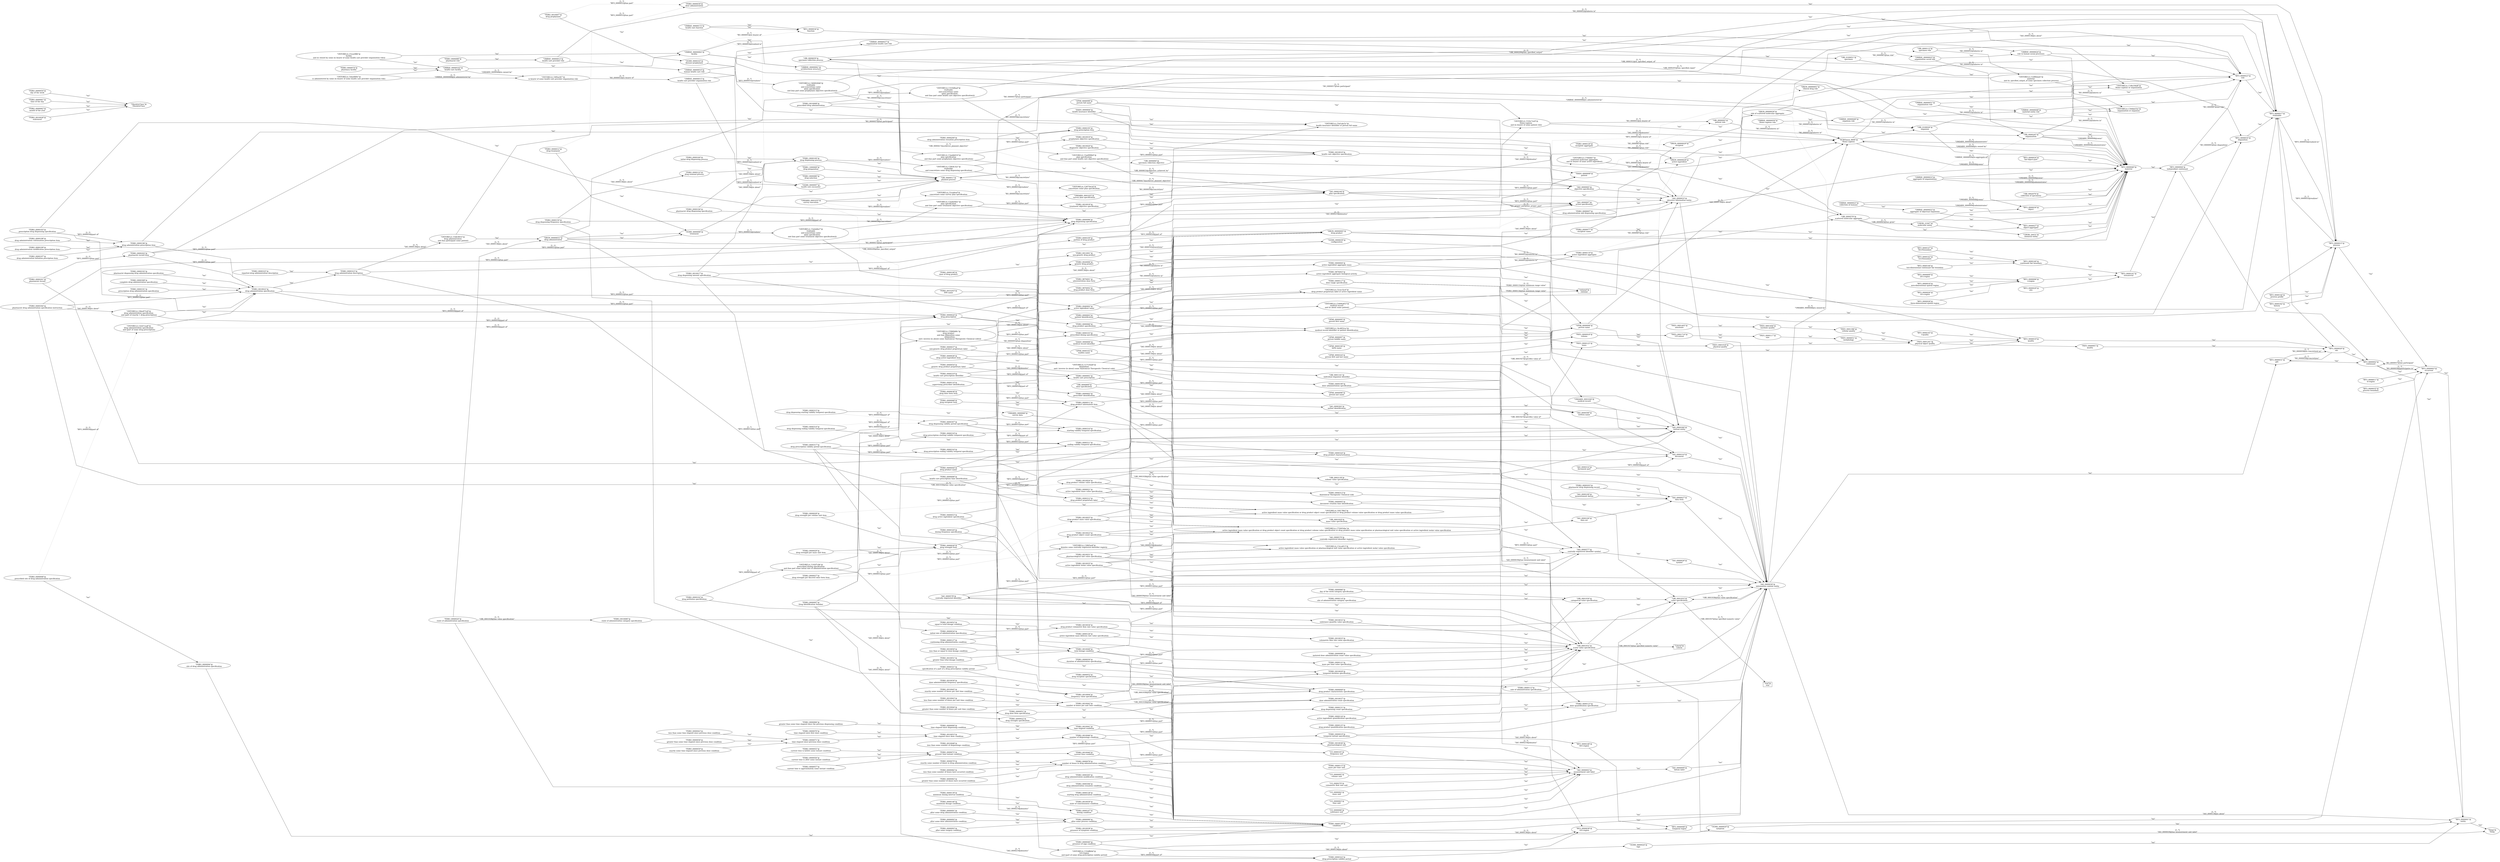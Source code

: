 digraph G {
  splines=polyline;
  rankdir=LR;
  "BFO_0000001" [ label="\"BFO_0000001\"@
entity" shape="ellipse" ];
  "BFO_0000002" [ label="\"BFO_0000002\"@
continuant" shape="ellipse" ];
  "BFO_0000003" [ label="\"BFO_0000003\"@
occurrent" shape="ellipse" ];
  "BFO_0000004" [ label="\"BFO_0000004\"@
independent continuant" shape="ellipse" ];
  "BFO_0000006" [ label="\"BFO_0000006\"@
s-region" shape="ellipse" ];
  "BFO_0000008" [ label="\"BFO_0000008\"@
temporal region" shape="ellipse" ];
  "BFO_0000009" [ label="\"BFO_0000009\"@
2d-s-region" shape="ellipse" ];
  "BFO_0000011" [ label="\"BFO_0000011\"@
st-region" shape="ellipse" ];
  "BFO_0000015" [ label="\"BFO_0000015\"@
process" shape="ellipse" ];
  "BFO_0000016" [ label="\"BFO_0000016\"@
disposition" shape="ellipse" ];
  "BFO_0000017" [ label="\"BFO_0000017\"@
realizable" shape="ellipse" ];
  "BFO_0000018" [ label="\"BFO_0000018\"@
zero-dimensional spatial region" shape="ellipse" ];
  "BFO_0000019" [ label="\"BFO_0000019\"@
quality" shape="ellipse" ];
  "BFO_0000020" [ label="\"BFO_0000020\"@
sdc" shape="ellipse" ];
  "BFO_0000023" [ label="\"BFO_0000023\"@
role" shape="ellipse" ];
  "BFO_0000024" [ label="\"BFO_0000024\"@
fiat-object-part" shape="ellipse" ];
  "BFO_0000026" [ label="\"BFO_0000026\"@
1d-s-region" shape="ellipse" ];
  "BFO_0000027" [ label="\"BFO_0000027\"@
object-aggregate" shape="ellipse" ];
  "BFO_0000028" [ label="\"BFO_0000028\"@
three-dimensional spatial region" shape="ellipse" ];
  "BFO_0000029" [ label="\"BFO_0000029\"@
site" shape="ellipse" ];
  "BFO_0000030" [ label="\"BFO_0000030\"@
object" shape="ellipse" ];
  "BFO_0000031" [ label="\"BFO_0000031\"@
gdc" shape="ellipse" ];
  "BFO_0000034" [ label="\"BFO_0000034\"@
function" shape="ellipse" ];
  "BFO_0000035" [ label="\"BFO_0000035\"@
process boundary" shape="ellipse" ];
  "BFO_0000038" [ label="\"BFO_0000038\"@
1d-t-region" shape="ellipse" ];
  "BFO_0000040" [ label="\"BFO_0000040\"@
material" shape="ellipse" ];
  "BFO_0000140" [ label="\"BFO_0000140\"@
continuant fiat boundary" shape="ellipse" ];
  "BFO_0000141" [ label="\"BFO_0000141\"@
immaterial" shape="ellipse" ];
  "BFO_0000142" [ label="\"BFO_0000142\"@
1d-cf-boundary" shape="ellipse" ];
  "BFO_0000144" [ label="\"BFO_0000144\"@
process profile" shape="ellipse" ];
  "BFO_0000145" [ label="\"BFO_0000145\"@
r-quality" shape="ellipse" ];
  "BFO_0000146" [ label="\"BFO_0000146\"@
two-dimensional continuant fiat boundary" shape="ellipse" ];
  "BFO_0000147" [ label="\"BFO_0000147\"@
0d-cf-boundary" shape="ellipse" ];
  "BFO_0000148" [ label="\"BFO_0000148\"@
0d-t-region" shape="ellipse" ];
  "BFO_0000182" [ label="\"BFO_0000182\"@
history" shape="ellipse" ];
  "CHEBI_23367" [ label="\"CHEBI_23367\"@
molecular entity" shape="ellipse" ];
  "CHEBI_24431" [ label="\"CHEBI_24431\"@
chemical entity" shape="ellipse" ];
  "DRON_00000001" [ label="\"DRON_00000001\"@
clinical drug role" shape="ellipse" ];
  "DRON_00000005" [ label="\"DRON_00000005\"@
drug product" shape="ellipse" ];
  "DRON_00000028" [ label="\"DRON_00000028\"@
active ingredient" shape="ellipse" ];
  "DRON_00000029" [ label="\"DRON_00000029\"@
excipient" shape="ellipse" ];
  "DRON_00000030" [ label="\"DRON_00000030\"@
role of scattered molecular aggregate" shape="ellipse" ];
  "DRON_00000031" [ label="\"DRON_00000031\"@
drug administration" shape="ellipse" ];
  "HADO_0000004" [ label="\"HADO_0000004\"@
health insurance identifier" shape="ellipse" ];
  "HADO_0000006" [ label="\"HADO_0000006\"@
medical record identifier" shape="ellipse" ];
  "HADO_0000008" [ label="\"HADO_0000008\"@
patient" shape="ellipse" ];
  "IAO_0000003" [ label="\"IAO_0000003\"@
measurement unit label" shape="ellipse" ];
  "IAO_0000005" [ label="\"IAO_0000005\"@
objective specification" shape="ellipse" ];
  "IAO_0000007" [ label="\"IAO_0000007\"@
action specification" shape="ellipse" ];
  "IAO_0000009" [ label="\"IAO_0000009\"@
datum label" shape="ellipse" ];
  "IAO_0000027" [ label="\"IAO_0000027\"@
data item" shape="ellipse" ];
  "IAO_0000028" [ label="\"IAO_0000028\"@
symbol" shape="ellipse" ];
  "IAO_0000030" [ label="\"IAO_0000030\"@
information content entity" shape="ellipse" ];
  "IAO_0000033" [ label="\"IAO_0000033\"@
directive information entity" shape="ellipse" ];
  "IAO_0000100" [ label="\"IAO_0000100\"@
data set" shape="ellipse" ];
  "IAO_0000104" [ label="\"IAO_0000104\"@
plan specification" shape="ellipse" ];
  "IAO_0000109" [ label="\"IAO_0000109\"@
measurement datum" shape="ellipse" ];
  "IAO_0000300" [ label="\"IAO_0000300\"@
textual entity" shape="ellipse" ];
  "IAO_0000302" [ label="\"IAO_0000302\"@
author identification" shape="ellipse" ];
  "IAO_0000310" [ label="\"IAO_0000310\"@
document" shape="ellipse" ];
  "IAO_0000314" [ label="\"IAO_0000314\"@
document part" shape="ellipse" ];
  "IAO_0000577" [ label="\"IAO_0000577\"@
centrally registered identifier symbol" shape="ellipse" ];
  "IAO_0000578" [ label="\"IAO_0000578\"@
centrally registered identifier" shape="ellipse" ];
  "IAO_0000579" [ label="\"IAO_0000579\"@
centrally registered identifier registry" shape="ellipse" ];
  "IAO_0000590" [ label="\"IAO_0000590\"@
written name" shape="ellipse" ];
  "NCBITaxon_9606" [ label="\"NCBITaxon_9606\"@
Homo sapiens" shape="ellipse" ];
  "OBI_0000011" [ label="\"OBI_0000011\"@
planned process" shape="ellipse" ];
  "OBI_0000093" [ label="\"OBI_0000093\"@
patient role" shape="ellipse" ];
  "OBI_0000112" [ label="\"OBI_0000112\"@
specimen role" shape="ellipse" ];
  "OBI_0000245" [ label="\"OBI_0000245\"@
organization" shape="ellipse" ];
  "OBI_0000576" [ label="\"OBI_0000576\"@
scattered molecular aggregate" shape="ellipse" ];
  "OBI_0000659" [ label="\"OBI_0000659\"@
specimen collection process" shape="ellipse" ];
  "OBI_0000684" [ label="\"OBI_0000684\"@
specimen collection objective" shape="ellipse" ];
  "OBI_0000969" [ label="\"OBI_0000969\"@
dose specification" shape="ellipse" ];
  "OBI_0001141" [ label="\"OBI_0001141\"@
individual organism identifier" shape="ellipse" ];
  "OBI_0001929" [ label="\"OBI_0001929\"@
mass value specification" shape="ellipse" ];
  "OBI_0001930" [ label="\"OBI_0001930\"@
categorical value specification" shape="ellipse" ];
  "OBI_0001931" [ label="\"OBI_0001931\"@
scalar value specification" shape="ellipse" ];
  "OBI_0001933" [ label="\"OBI_0001933\"@
value specification" shape="ellipse" ];
  "OBI_0002076" [ label="\"OBI_0002076\"@
collection of specimens" shape="ellipse" ];
  "OBI_0002139" [ label="\"OBI_0002139\"@
volume value specification" shape="ellipse" ];
  "OBI_0100026" [ label="\"OBI_0100026\"@
organism" shape="ellipse" ];
  "OBI_0100051" [ label="\"OBI_0100051\"@
specimen" shape="ellipse" ];
  "OGMS_0000020" [ label="\"OGMS_0000020\"@
symptom" shape="ellipse" ];
  "OGMS_0000024" [ label="\"OGMS_0000024\"@
sign" shape="ellipse" ];
  "OGMS_0000039" [ label="\"OGMS_0000039\"@
configuration" shape="ellipse" ];
  "OGMS_0000090" [ label="\"OGMS_0000090\"@
treatment" shape="ellipse" ];
  "OGMS_0000097" [ label="\"OGMS_0000097\"@
health care encounter" shape="ellipse" ];
  "OGMS_0000103" [ label="\"OGMS_0000103\"@
disease prophylaxis" shape="ellipse" ];
  "OMIABIS_0000060" [ label="\"OMIABIS_0000060\"@
survey data" shape="ellipse" ];
  "OMIABIS_0001025" [ label="\"OMIABIS_0001025\"@
survey plan specification" shape="ellipse" ];
  "OMIABIS_0001026" [ label="\"OMIABIS_0001026\"@
medical record" shape="ellipse" ];
  "OMIABIS_0001035" [ label="\"OMIABIS_0001035\"@
survey execution" shape="ellipse" ];
  "OMRSE_00000010" [ label="\"OMRSE_00000010\"@
human health care role" shape="ellipse" ];
  "OMRSE_00000012" [ label="\"OMRSE_00000012\"@
health care provider role" shape="ellipse" ];
  "OMRSE_00000015" [ label="\"OMRSE_00000015\"@
health care provider organization role" shape="ellipse" ];
  "OMRSE_00000022" [ label="\"OMRSE_00000022\"@
aggregate of objectual organisms" shape="ellipse" ];
  "OMRSE_00000023" [ label="\"OMRSE_00000023\"@
collection of humans" shape="ellipse" ];
  "OMRSE_00000024" [ label="\"OMRSE_00000024\"@
role in human social processes" shape="ellipse" ];
  "OMRSE_00000025" [ label="\"OMRSE_00000025\"@
organization social role" shape="ellipse" ];
  "OMRSE_00000027" [ label="\"OMRSE_00000027\"@
organization health care role" shape="ellipse" ];
  "OMRSE_00000033" [ label="\"OMRSE_00000033\"@
aggregate of organizations" shape="ellipse" ];
  "OMRSE_00000048" [ label="\"OMRSE_00000048\"@
material entity role" shape="ellipse" ];
  "OMRSE_00000049" [ label="\"OMRSE_00000049\"@
organism role" shape="ellipse" ];
  "OMRSE_00000050" [ label="\"OMRSE_00000050\"@
Homo sapiens role" shape="ellipse" ];
  "OMRSE_00000051" [ label="\"OMRSE_00000051\"@
organization role" shape="ellipse" ];
  "OMRSE_00000061" [ label="\"OMRSE_00000061\"@
architectural structure" shape="ellipse" ];
  "OMRSE_00000062" [ label="\"OMRSE_00000062\"@
facility" shape="ellipse" ];
  "OMRSE_00000102" [ label="\"OMRSE_00000102\"@
health care facility" shape="ellipse" ];
  "OMRSE_00000172" [ label="\"OMRSE_00000172\"@
health care function" shape="ellipse" ];
  "OPMI_0000094" [ label="\"OPMI_0000094\"@
person name" shape="ellipse" ];
  "OPMI_0000095" [ label="\"OPMI_0000095\"@
person first name" shape="ellipse" ];
  "OPMI_0000096" [ label="\"OPMI_0000096\"@
person last name" shape="ellipse" ];
  "OPMI_0000097" [ label="\"OPMI_0000097\"@
person middle name" shape="ellipse" ];
  "OPMI_0000098" [ label="\"OPMI_0000098\"@
person full name" shape="ellipse" ];
  "OPMI_0000100" [ label="\"OPMI_0000100\"@
birth name" shape="ellipse" ];
  "OPMI_0000102" [ label="\"OPMI_0000102\"@
maiden name" shape="ellipse" ];
  "OPMI_0000324" [ label="\"OPMI_0000324\"@
person first and last name" shape="ellipse" ];
  "PATO_0000001" [ label="\"PATO_0000001\"@
quality" shape="ellipse" ];
  "PATO_0000051" [ label="\"PATO_0000051\"@
morphology" shape="ellipse" ];
  "PATO_0000117" [ label="\"PATO_0000117\"@
size" shape="ellipse" ];
  "PATO_0000125" [ label="\"PATO_0000125\"@
mass" shape="ellipse" ];
  "PATO_0000918" [ label="\"PATO_0000918\"@
volume" shape="ellipse" ];
  "PATO_0001018" [ label="\"PATO_0001018\"@
physical quality" shape="ellipse" ];
  "PATO_0001241" [ label="\"PATO_0001241\"@
physical object quality" shape="ellipse" ];
  "PATO_0001396" [ label="\"PATO_0001396\"@
cellular quality" shape="ellipse" ];
  "PATO_0001404" [ label="\"PATO_0001404\"@
nucleate quality" shape="ellipse" ];
  "PATO_0001405" [ label="\"PATO_0001405\"@
anucleate" shape="ellipse" ];
  "PATO_0001710" [ label="\"PATO_0001710\"@
3-D extent" shape="ellipse" ];
  "PDRO_0000000" [ label="\"PDRO_0000000\"@
time elapsed since dispensing condition" shape="ellipse" ];
  "PDRO_0000001" [ label="\"PDRO_0000001\"@
health care prescription" shape="ellipse" ];
  "PDRO_0000002" [ label="\"PDRO_0000002\"@
prescriber identification" shape="ellipse" ];
  "PDRO_0000003" [ label="\"PDRO_0000003\"@
patient identification" shape="ellipse" ];
  "PDRO_0000004" [ label="\"PDRO_0000004\"@
active ingredient aggregate mass" shape="ellipse" ];
  "PDRO_0000005" [ label="\"PDRO_0000005\"@
document creation time identification" shape="ellipse" ];
  "PDRO_0000006" [ label="\"PDRO_0000006\"@
health care prescription time identification" shape="ellipse" ];
  "PDRO_0000007" [ label="\"PDRO_0000007\"@
drug administration and dispensing specification" shape="ellipse" ];
  "PDRO_0000008" [ label="\"PDRO_0000008\"@
prescribed site of drug administration specification" shape="ellipse" ];
  "PDRO_0000009" [ label="\"PDRO_0000009\"@
drug product characteristic specification" shape="ellipse" ];
  "PDRO_0000011" [ label="\"PDRO_0000011\"@
drug product information item" shape="ellipse" ];
  "PDRO_0000012" [ label="\"PDRO_0000012\"@
drug treatment" shape="ellipse" ];
  "PDRO_0000019" [ label="\"PDRO_0000019\"@
temporal instant specification" shape="ellipse" ];
  "PDRO_0000020" [ label="\"PDRO_0000020\"@
route of administration specification" shape="ellipse" ];
  "PDRO_0000021" [ label="\"PDRO_0000021\"@
active ingredient mass value specification" shape="ellipse" ];
  "PDRO_0000022" [ label="\"PDRO_0000022\"@
drug strength specification" shape="ellipse" ];
  "PDRO_0000024" [ label="\"PDRO_0000024\"@
drug prescription" shape="ellipse" ];
  "PDRO_0000026" [ label="\"PDRO_0000026\"@
drug strength item" shape="ellipse" ];
  "PDRO_0000027" [ label="\"PDRO_0000027\"@
drug strength per discrete dose form item" shape="ellipse" ];
  "PDRO_0000028" [ label="\"PDRO_0000028\"@
drug strength per volume unit item" shape="ellipse" ];
  "PDRO_0000029" [ label="\"PDRO_0000029\"@
drug strength per mass unit item" shape="ellipse" ];
  "PDRO_0000030" [ label="\"PDRO_0000030\"@
duration of administration specification" shape="ellipse" ];
  "PDRO_0000034" [ label="\"PDRO_0000034\"@
initial rate of administration specification" shape="ellipse" ];
  "PDRO_0000036" [ label="\"PDRO_0000036\"@
drug active ingredient item" shape="ellipse" ];
  "PDRO_0000037" [ label="\"PDRO_0000037\"@
non-generic drug product proprietary label" shape="ellipse" ];
  "PDRO_0000038" [ label="\"PDRO_0000038\"@
drug dose form item" shape="ellipse" ];
  "PDRO_0000039" [ label="\"PDRO_0000039\"@
dose administration" shape="ellipse" ];
  "PDRO_0000040" [ label="\"PDRO_0000040\"@
presence of sign condition" shape="ellipse" ];
  "PDRO_0000043" [ label="\"PDRO_0000043\"@
less than some time elapsed since previous dose condition" shape="ellipse" ];
  "PDRO_0000044" [ label="\"PDRO_0000044\"@
drug product name" shape="ellipse" ];
  "PDRO_0000050" [ label="\"PDRO_0000050\"@
day of the week" shape="ellipse" ];
  "PDRO_0000051" [ label="\"PDRO_0000051\"@
drug dose form specification" shape="ellipse" ];
  "PDRO_0000052" [ label="\"PDRO_0000052\"@
drug excipient specification" shape="ellipse" ];
  "PDRO_0000053" [ label="\"PDRO_0000053\"@
drug active ingredient specification" shape="ellipse" ];
  "PDRO_0000054" [ label="\"PDRO_0000054\"@
generic drug product proprietary label" shape="ellipse" ];
  "PDRO_0000055" [ label="\"PDRO_0000055\"@
current time is before some instant condition" shape="ellipse" ];
  "PDRO_0000056" [ label="\"PDRO_0000056\"@
current time is after some instant condition" shape="ellipse" ];
  "PDRO_0000057" [ label="\"PDRO_0000057\"@
current time is approximately some instant condition" shape="ellipse" ];
  "PDRO_0000058" [ label="\"PDRO_0000058\"@
greater than some time elapsed since previous dose condition" shape="ellipse" ];
  "PDRO_0000059" [ label="\"PDRO_0000059\"@
exactly some time elapsed since previous dose condition" shape="ellipse" ];
  "PDRO_0000060" [ label="\"PDRO_0000060\"@
drug product specification" shape="ellipse" ];
  "PDRO_0000061" [ label="\"PDRO_0000061\"@
time of the day" shape="ellipse" ];
  "PDRO_0000062" [ label="\"PDRO_0000062\"@
month of the year" shape="ellipse" ];
  "PDRO_0000066" [ label="\"PDRO_0000066\"@
day of the week category specification" shape="ellipse" ];
  "PDRO_0000068" [ label="\"PDRO_0000068\"@
drug excipient item" shape="ellipse" ];
  "PDRO_0000070" [ label="\"PDRO_0000070\"@
time elapsed since first dose condition" shape="ellipse" ];
  "PDRO_0000071" [ label="\"PDRO_0000071\"@
time elapsed since previous dose condition" shape="ellipse" ];
  "PDRO_0000072" [ label="\"PDRO_0000072\"@
present time instant condition" shape="ellipse" ];
  "PDRO_0000074" [ label="\"PDRO_0000074\"@
pharmacy facility" shape="ellipse" ];
  "PDRO_0000077" [ label="\"PDRO_0000077\"@
excipient name" shape="ellipse" ];
  "PDRO_0000078" [ label="\"PDRO_0000078\"@
number of doses in drug administration condition" shape="ellipse" ];
  "PDRO_0000079" [ label="\"PDRO_0000079\"@
exactly some number of doses in drug administration condition" shape="ellipse" ];
  "PDRO_0000080" [ label="\"PDRO_0000080\"@
drug selection" shape="ellipse" ];
  "PDRO_0000082" [ label="\"PDRO_0000082\"@
less than some number of doses have occurred condition" shape="ellipse" ];
  "PDRO_0000083" [ label="\"PDRO_0000083\"@
greater than some number of doses have occurred condition" shape="ellipse" ];
  "PDRO_0000084" [ label="\"PDRO_0000084\"@
greater than some time elapsed since the previous dispensing condition" shape="ellipse" ];
  "PDRO_0000088" [ label="\"PDRO_0000088\"@
pharmacist role" shape="ellipse" ];
  "PDRO_0000090" [ label="\"PDRO_0000090\"@
after some process condition" shape="ellipse" ];
  "PDRO_0000091" [ label="\"PDRO_0000091\"@
after some drug administration condition" shape="ellipse" ];
  "PDRO_0000092" [ label="\"PDRO_0000092\"@
after some dose administration condition" shape="ellipse" ];
  "PDRO_0000093" [ label="\"PDRO_0000093\"@
after some surgery condition" shape="ellipse" ];
  "PDRO_0000094" [ label="\"PDRO_0000094\"@
site of drug administration specification" shape="ellipse" ];
  "PDRO_0000096" [ label="\"PDRO_0000096\"@
drug dispensing specification" shape="ellipse" ];
  "PDRO_0000097" [ label="\"PDRO_0000097\"@
Drug Identification Number" shape="ellipse" ];
  "PDRO_0000099" [ label="\"PDRO_0000099\"@
metered dose administration count value specification" shape="ellipse" ];
  "PDRO_0000100" [ label="\"PDRO_0000100\"@
drug dispensing process" shape="ellipse" ];
  "PDRO_0000102" [ label="\"PDRO_0000102\"@
drug perfusion specification" shape="ellipse" ];
  "PDRO_0000103" [ label="\"PDRO_0000103\"@
prescribed dosing specification" shape="ellipse" ];
  "PDRO_0000108" [ label="\"PDRO_0000108\"@
dose of drug product" shape="ellipse" ];
  "PDRO_0000109" [ label="\"PDRO_0000109\"@
portion of drug product" shape="ellipse" ];
  "PDRO_0000110" [ label="\"PDRO_0000110\"@
supervising prescriber identification" shape="ellipse" ];
  "PDRO_0000112" [ label="\"PDRO_0000112\"@
rate of administration specification" shape="ellipse" ];
  "PDRO_0000114" [ label="\"PDRO_0000114\"@
site of administration category specification" shape="ellipse" ];
  "PDRO_0000115" [ label="\"PDRO_0000115\"@
mass per time unit" shape="ellipse" ];
  "PDRO_0000117" [ label="\"PDRO_0000117\"@
dose range specification" shape="ellipse" ];
  "PDRO_0000119" [ label="\"PDRO_0000119\"@
active ingredient aggregate" shape="ellipse" ];
  "PDRO_0000120" [ label="\"PDRO_0000120\"@
excipient aggregate" shape="ellipse" ];
  "PDRO_0000121" [ label="\"PDRO_0000121\"@
mass per time value specification" shape="ellipse" ];
  "PDRO_0000122" [ label="\"PDRO_0000122\"@
drug renewal process" shape="ellipse" ];
  "PDRO_0000123" [ label="\"PDRO_0000123\"@
dose quantification specification" shape="ellipse" ];
  "PDRO_0000124" [ label="\"PDRO_0000124\"@
active ingredient quantification specification" shape="ellipse" ];
  "PDRO_0000125" [ label="\"PDRO_0000125\"@
drug product quantification specification" shape="ellipse" ];
  "PDRO_0000126" [ label="\"PDRO_0000126\"@
active ingredient mass delivery rate value specification" shape="ellipse" ];
  "PDRO_0000127" [ label="\"PDRO_0000127\"@
continuing drug administration condition" shape="ellipse" ];
  "PDRO_0000128" [ label="\"PDRO_0000128\"@
starting drug administration condition" shape="ellipse" ];
  "PDRO_0000129" [ label="\"PDRO_0000129\"@
condition" shape="ellipse" ];
  "PDRO_0000139" [ label="\"PDRO_0000139\"@
minimum dosing interval condition" shape="ellipse" ];
  "PDRO_0000146" [ label="\"PDRO_0000146\"@
maximum dosage condition" shape="ellipse" ];
  "PDRO_0000147" [ label="\"PDRO_0000147\"@
dosing condition" shape="ellipse" ];
  "PDRO_0000150" [ label="\"PDRO_0000150\"@
drug dispensing frequency specification" shape="ellipse" ];
  "PDRO_0000151" [ label="\"PDRO_0000151\"@
drug dispensing count specification" shape="ellipse" ];
  "PDRO_0000160" [ label="\"PDRO_0000160\"@
initial drug dispensing process" shape="ellipse" ];
  "PDRO_0000190" [ label="\"PDRO_0000190\"@
dose administration specification" shape="ellipse" ];
  "PDRO_0000191" [ label="\"PDRO_0000191\"@
prescription drug administration specification" shape="ellipse" ];
  "PDRO_0000192" [ label="\"PDRO_0000192\"@
pharmacist dispensing drug administration specification" shape="ellipse" ];
  "PDRO_0000193" [ label="\"PDRO_0000193\"@
prescription drug dispensing specification" shape="ellipse" ];
  "PDRO_0000194" [ label="\"PDRO_0000194\"@
pharmacist drug dispensing specification" shape="ellipse" ];
  "PDRO_0000195" [ label="\"PDRO_0000195\"@
drug prescription item" shape="ellipse" ];
  "PDRO_0000196" [ label="\"PDRO_0000196\"@
drug administration prescription item" shape="ellipse" ];
  "PDRO_0000197" [ label="\"PDRO_0000197\"@
drug administration initiation precription item" shape="ellipse" ];
  "PDRO_0000198" [ label="\"PDRO_0000198\"@
drug administration continuation prescription item" shape="ellipse" ];
  "PDRO_0000199" [ label="\"PDRO_0000199\"@
drug administration modification prescription item" shape="ellipse" ];
  "PDRO_0000200" [ label="\"PDRO_0000200\"@
drug administration cessation prescription item" shape="ellipse" ];
  "PDRO_0000201" [ label="\"PDRO_0000201\"@
pharmacist record" shape="ellipse" ];
  "PDRO_0000202" [ label="\"PDRO_0000202\"@
pharmacist record item" shape="ellipse" ];
  "PDRO_0000203" [ label="\"PDRO_0000203\"@
pharmacist drug dispensing record" shape="ellipse" ];
  "PDRO_0000304" [ label="\"PDRO_0000304\"@
pharmacist drug administration specification instruction" shape="ellipse" ];
  "PDRO_0000305" [ label="\"PDRO_0000305\"@
drug administration modification condition" shape="ellipse" ];
  "PDRO_0000306" [ label="\"PDRO_0000306\"@
drug administration cessation condition" shape="ellipse" ];
  "PDRO_0000307" [ label="\"PDRO_0000307\"@
drug dispensing validity period specification" shape="ellipse" ];
  "PDRO_0000308" [ label="\"PDRO_0000308\"@
complete drug administration specification" shape="ellipse" ];
  "PDRO_0000310" [ label="\"PDRO_0000310\"@
starting validity temporal specification" shape="ellipse" ];
  "PDRO_0000311" [ label="\"PDRO_0000311\"@
ending validity temporal specification" shape="ellipse" ];
  "PDRO_0000312" [ label="\"PDRO_0000312\"@
drug product proprietary label" shape="ellipse" ];
  "PDRO_0000313" [ label="\"PDRO_0000313\"@
Anatomical Therapeutic Chemical code" shape="ellipse" ];
  "PDRO_0000314" [ label="\"PDRO_0000314\"@
drug dispensing ending validity temporal specification" shape="ellipse" ];
  "PDRO_0000315" [ label="\"PDRO_0000315\"@
drug dispensing starting validity temporal specification" shape="ellipse" ];
  "PDRO_0000316" [ label="\"PDRO_0000316\"@
drug prescription ending validity temporal specification" shape="ellipse" ];
  "PDRO_0000317" [ label="\"PDRO_0000317\"@
drug prescription validity period specification" shape="ellipse" ];
  "PDRO_0000318" [ label="\"PDRO_0000318\"@
drug prescription starting validity temporal specification" shape="ellipse" ];
  "PDRO_0000319" [ label="\"PDRO_0000319\"@
health care prescription identifier" shape="ellipse" ];
  "PDRO_0000320" [ label="\"PDRO_0000320\"@
dosing frequency specification" shape="ellipse" ];
  "PDRO_0000321" [ label="\"PDRO_0000321\"@
specification of a part of a drug prescription validity period" shape="ellipse" ];
  "PDRO_0000322" [ label="\"PDRO_0000322\"@
drug prescription validity period" shape="ellipse" ];
  "PDRO_0000323" [ label="\"PDRO_0000323\"@
drug administration description" shape="ellipse" ];
  "PDRO_0000324" [ label="\"PDRO_0000324\"@
drug product characterization" shape="ellipse" ];
  "PDRO_0000325" [ label="\"PDRO_0000325\"@
reported drug administration description" shape="ellipse" ];
  "PDRO_0010004" [ label="\"PDRO_0010004\"@
frequency value specification" shape="ellipse" ];
  "PDRO_0010007" [ label="\"PDRO_0010007\"@
drug prophylaxis" shape="ellipse" ];
  "PDRO_0010008" [ label="\"PDRO_0010008\"@
prescribed drug administration" shape="ellipse" ];
  "PDRO_0010010" [ label="\"PDRO_0010010\"@
health care objective specification" shape="ellipse" ];
  "PDRO_0010017" [ label="\"PDRO_0010017\"@
drug dispensing amount specification" shape="ellipse" ];
  "PDRO_0010018" [ label="\"PDRO_0010018\"@
treatment objective specification" shape="ellipse" ];
  "PDRO_0010019" [ label="\"PDRO_0010019\"@
prophylaxis objective specification" shape="ellipse" ];
  "PDRO_0010020" [ label="\"PDRO_0010020\"@
diagnostic objective specification" shape="ellipse" ];
  "PDRO_0010022" [ label="\"PDRO_0010022\"@
drug administration specification" shape="ellipse" ];
  "PDRO_0010023" [ label="\"PDRO_0010023\"@
drug product object count specification" shape="ellipse" ];
  "PDRO_0010024" [ label="\"PDRO_0010024\"@
drug product volume value specification" shape="ellipse" ];
  "PDRO_0010025" [ label="\"PDRO_0010025\"@
drug product mass value specification" shape="ellipse" ];
  "PDRO_0010028" [ label="\"PDRO_0010028\"@
statement" shape="ellipse" ];
  "PDRO_0010029" [ label="\"PDRO_0010029\"@
temporal duration specification" shape="ellipse" ];
  "PDRO_0010030" [ label="\"PDRO_0010030\"@
dose administration frequency specification" shape="ellipse" ];
  "PDRO_0010031" [ label="\"PDRO_0010031\"@
pharmacological unit value specification" shape="ellipse" ];
  "PDRO_0010032" [ label="\"PDRO_0010032\"@
substance quantity value specification" shape="ellipse" ];
  "PDRO_0010033" [ label="\"PDRO_0010033\"@
volumetric flow rate value specification" shape="ellipse" ];
  "PDRO_0010034" [ label="\"PDRO_0010034\"@
drug product volumetric flow rate value specification" shape="ellipse" ];
  "PDRO_0010035" [ label="\"PDRO_0010035\"@
active ingredient molar value specification" shape="ellipse" ];
  "PDRO_0010036" [ label="\"PDRO_0010036\"@
pharmacological unit" shape="ellipse" ];
  "PDRO_0010037" [ label="\"PDRO_0010037\"@
dose administration count specification" shape="ellipse" ];
  "PDRO_0010038" [ label="\"PDRO_0010038\"@
presence of symptom condition" shape="ellipse" ];
  "PDRO_0010039" [ label="\"PDRO_0010039\"@
state of consciousness condition" shape="ellipse" ];
  "PDRO_0010040" [ label="\"PDRO_0010040\"@
current time condition" shape="ellipse" ];
  "PDRO_0010041" [ label="\"PDRO_0010041\"@
time elapsed condition" shape="ellipse" ];
  "PDRO_0010042" [ label="\"PDRO_0010042\"@
number of doses per unit time condition" shape="ellipse" ];
  "PDRO_0010043" [ label="\"PDRO_0010043\"@
less than some number of doses per unit time condition" shape="ellipse" ];
  "PDRO_0010044" [ label="\"PDRO_0010044\"@
greater than some number of doses per unit time condition" shape="ellipse" ];
  "PDRO_0010045" [ label="\"PDRO_0010045\"@
exactly some number of doses per unit time condition" shape="ellipse" ];
  "PDRO_0010046" [ label="\"PDRO_0010046\"@
number of dispensings condition" shape="ellipse" ];
  "PDRO_0010048" [ label="\"PDRO_0010048\"@
less than some number of dispensings condition" shape="ellipse" ];
  "PDRO_0010049" [ label="\"PDRO_0010049\"@
total dosage condition" shape="ellipse" ];
  "PDRO_0010050" [ label="\"PDRO_0010050\"@
less than or equal to total dosage condition" shape="ellipse" ];
  "PDRO_0010051" [ label="\"PDRO_0010051\"@
greater than total dosage condition" shape="ellipse" ];
  "PDRO_0010052" [ label="\"PDRO_0010052\"@
equal to total dosage condition" shape="ellipse" ];
  "PDRO_0010053" [ label="\"PDRO_0010053\"@
time elapsed since dose condition" shape="ellipse" ];
  "PDRO_0010080" [ label="\"PDRO_0010080\"@
route of administration category specification" shape="ellipse" ];
  "PDRO_0012001" [ label="\"PDRO_0012001\"@
non-generic drug product" shape="ellipse" ];
  "PDRO_0020006" [ label="\"PDRO_0020006\"@
generic drug product" shape="ellipse" ];
  "PDRO_0033203" [ label="\"PDRO_0033203\"@
INN name" shape="ellipse" ];
  "PDRO_0040002" [ label="\"PDRO_0040002\"@
active ingredient name" shape="ellipse" ];
  "PDRO_1000009" [ label="\"PDRO_1000009\"@
drug preparation" shape="ellipse" ];
  "PDRO_9876001" [ label="\"PDRO_9876001\"@
administration dose form" shape="ellipse" ];
  "PDRO_9876002" [ label="\"PDRO_9876002\"@
drug product dose form" shape="ellipse" ];
  "PDRO_9876003" [ label="\"PDRO_9876003\"@
active ingredient aggregate biological activity" shape="ellipse" ];
  "UO_0000002" [ label="\"UO_0000002\"@
mass unit" shape="ellipse" ];
  "UO_0000003" [ label="\"UO_0000003\"@
time unit" shape="ellipse" ];
  "UO_0000006" [ label="\"UO_0000006\"@
substance unit" shape="ellipse" ];
  "UO_0000095" [ label="\"UO_0000095\"@
volume unit" shape="ellipse" ];
  "UO_0000105" [ label="\"UO_0000105\"@
frequency unit" shape="ellipse" ];
  "UO_0000270" [ label="\"UO_0000270\"@
volumetric flow rate unit" shape="ellipse" ];
  "ObsoleteClass" [ label="\"ObsoleteClass\"@
ObsoleteClass" shape="ellipse" ];
  "Thing" [ label="\"Thing\"@
Thing" shape="ellipse" ];
  "ONTORELA_C5cee9ffd" [ label="\"ONTORELA_C5cee9ffd\"@
facility
 and (is owned by some (is bearer of some health care provider organization role))" shape="ellipse" ];
  "ONTORELA_C6f0acf47" [ label="\"ONTORELA_C6f0acf47\"@
is bearer of some health care provider organization role" shape="ellipse" ];
  "ONTORELA_C44a080fc" [ label="\"ONTORELA_C44a080fc\"@
is administered by some (is bearer of some health care provider organization role)" shape="ellipse" ];
  "ONTORELA_C3eb44fa7" [ label="\"ONTORELA_C3eb44fa7\"@
realizable
 and (concretizes some 
    (plan specification
     and (has part some treatment objective specification)))" shape="ellipse" ];
  "ONTORELA_C3add3bb1" [ label="\"ONTORELA_C3add3bb1\"@
plan specification
 and (has part some treatment objective specification)" shape="ellipse" ];
  "ONTORELA_C5d1abc5c" [ label="\"ONTORELA_C5d1abc5c\"@
health insurance identifier or person full name" shape="ellipse" ];
  "ONTORELA_C33dffb9d" [ label="\"ONTORELA_C33dffb9d\"@
1d-t-region
 and (part of some drug prescription validity period)" shape="ellipse" ];
  "ONTORELA_C5cac32c4" [ label="\"ONTORELA_C5cac32c4\"@
drug product proprietary label or active ingredient name" shape="ellipse" ];
  "ONTORELA_C316c7ee9" [ label="\"ONTORELA_C316c7ee9\"@
Homo sapiens
 and (is bearer of some patient role)" shape="ellipse" ];
  "ONTORELA_C6f17ffd2" [ label="\"ONTORELA_C6f17ffd2\"@
active ingredient mass value specification or drug product object count specification or drug product volume value specification or drug product mass value specification" shape="ellipse" ];
  "ONTORELA_C6be873c8" [ label="\"ONTORELA_C6be873c8\"@
drug administration specification
 and (part of exactly 1 drug prescription)" shape="ellipse" ];
  "ONTORELA_C3f6f3e4f" [ label="\"ONTORELA_C3f6f3e4f\"@
denotes some centrally registered identifier registry" shape="ellipse" ];
  "ONTORELA_C1d96dad2" [ label="\"ONTORELA_C1d96dad2\"@
material
 and (is_specified_output_of some specimen collection process)" shape="ellipse" ];
  "ONTORELA_C39dbd10a" [ label="\"ONTORELA_C39dbd10a\"@
organization or organism" shape="ellipse" ];
  "ONTORELA_C5406a853" [ label="\"ONTORELA_C5406a853\"@
medical record
 and (is about some patient)" shape="ellipse" ];
  "ONTORELA_C29e4c3a1" [ label="\"ONTORELA_C29e4c3a1\"@
realizable
 and (concretizes some drug dispensing specification)" shape="ellipse" ];
  "ONTORELA_C750054bc" [ label="\"ONTORELA_C750054bc\"@
active ingredient mass value specification or drug product object count specification or drug product volume value specification or drug product mass value specification or pharmacological unit value specification or active ingredient molar value specification" shape="ellipse" ];
  "ONTORELA_C192f7c9b" [ label="\"ONTORELA_C192f7c9b\"@
prescribed dosing specification
 and (has part some initial rate of administration specification)" shape="ellipse" ];
  "ONTORELA_C5960bf6c" [ label="\"ONTORELA_C5960bf6c\"@
drug product
 and (has disposition some 
    (disposition
     and ( inverse (is about) some Anatomical Therapeutic Chemical code)))" shape="ellipse" ];
  "ONTORELA_C17cc6afd" [ label="\"ONTORELA_C17cc6afd\"@
disposition
 and ( inverse (is about) some Anatomical Therapeutic Chemical code)" shape="ellipse" ];
  "ONTORELA_C3cca813" [ label="\"ONTORELA_C3cca813\"@
active ingredient mass value specification or pharmacological unit value specification or active ingredient molar value specification" shape="ellipse" ];
  "ONTORELA_C4c4852ca" [ label="\"ONTORELA_C4c4852ca\"@
medical record identifier or patient identification" shape="ellipse" ];
  "ONTORELA_C40692846" [ label="\"ONTORELA_C40692846\"@
realizable
 and (concretizes some 
    (plan specification
     and (has part some prophylaxis objective specification)))" shape="ellipse" ];
  "ONTORELA_C3addb010" [ label="\"ONTORELA_C3addb010\"@
plan specification
 and (has part some prophylaxis objective specification)" shape="ellipse" ];
  "ONTORELA_C18b194d6" [ label="\"ONTORELA_C18b194d6\"@
Homo sapiens or organization" shape="ellipse" ];
  "ONTORELA_C310d8aaf" [ label="\"ONTORELA_C310d8aaf\"@
realizable
 and (concretizes some 
    (plan specification
     and (has part some health care objective specification)))" shape="ellipse" ];
  "ONTORELA_C3ad998b9" [ label="\"ONTORELA_C3ad998b9\"@
plan specification
 and (has part some health care objective specification)" shape="ellipse" ];
  "ONTORELA_C54fc9933" [ label="\"ONTORELA_C54fc9933\"@
drug administration
 and (has participant some patient)" shape="ellipse" ];
  "ONTORELA_C2eb7caa8" [ label="\"ONTORELA_C2eb7caa8\"@
drug administration specification
 and (part of some drug prescription)" shape="ellipse" ];
  "ONTORELA_C764bfb7" [ label="\"ONTORELA_C764bfb7\"@
scattered molecular aggregate
 and (is bearer of some active ingredient)" shape="ellipse" ];
  "ONTORELA_C2875fe2d" [ label="\"ONTORELA_C2875fe2d\"@
concretizes some plan specification" shape="ellipse" ];
  "ONTORELA_C3cabfeaf" [ label="\"ONTORELA_C3cabfeaf\"@
concretizes some survey plan specification" shape="ellipse" ];
  "real" [ label="\"real\"@
real" shape="box" ];
  "rational" [ label="\"rational\"@
rational" shape="box" ];
  "Literal" [ label="\"Literal\"@
Literal" shape="box" ];
  "PDRO_0010042" -> "PDRO_0000129" [ label="\"isa\"" style="solid" ];
  "IAO_0000104" -> "IAO_0000033" [ label="\"isa\"" style="solid" ];
  "PDRO_0010044" -> "PDRO_0010042" [ label="\"isa\"" style="solid" ];
  "PDRO_0000191" -> "PDRO_0010022" [ label="\"isa\"" style="solid" ];
  "IAO_0000003" -> "IAO_0000009" [ label="\"isa\"" style="solid" ];
  "PATO_0001241" -> "BFO_0000019" [ label="\"isa\"" style="solid" ];
  "BFO_0000038" -> "BFO_0000008" [ label="\"isa\"" style="solid" ];
  "OMIABIS_0001035" -> "OBI_0000011" [ label="\"isa\"" style="solid" ];
  "PDRO_0010033" -> "OBI_0001931" [ label="\"isa\"" style="solid" ];
  "OBI_0002139" -> "OBI_0001933" [ label="\"isa\"" style="solid" ];
  "PDRO_0000109" -> "BFO_0000040" [ label="\"isa\"" style="solid" ];
  "OPMI_0000094" -> "IAO_0000300" [ label="\"isa\"" style="solid" ];
  "PATO_0001018" -> "PATO_0001241" [ label="\"isa\"" style="solid" ];
  "PATO_0001404" -> "PATO_0001396" [ label="\"isa\"" style="solid" ];
  "OPMI_0000096" -> "OPMI_0000094" [ label="\"isa\"" style="solid" ];
  "PDRO_0010022" -> "PDRO_0000323" [ label="\"isa\"" style="solid" ];
  "OMRSE_00000051" -> "OMRSE_00000048" [ label="\"isa\"" style="solid" ];
  "PDRO_0000055" -> "PDRO_0000072" [ label="\"isa\"" style="solid" ];
  "CHEBI_24431" -> "BFO_0000040" [ label="\"isa\"" style="solid" ];
  "PDRO_0000060" -> "PDRO_0000324" [ label="\"isa\"" style="solid" ];
  "BFO_0000040" -> "BFO_0000004" [ label="\"isa\"" style="solid" ];
  "PDRO_0000117" -> "IAO_0000030" [ label="\"isa\"" style="solid" ];
  "PDRO_0000092" -> "PDRO_0000090" [ label="\"isa\"" style="solid" ];
  "PDRO_0000097" -> "IAO_0000577" [ label="\"isa\"" style="solid" ];
  "PDRO_0000061" -> "ObsoleteClass" [ label="\"isa\"" style="solid" ];
  "PDRO_0000020" -> "IAO_0000030" [ label="\"isa\"" style="solid" ];
  "OBI_0001933" -> "IAO_0000030" [ label="\"isa\"" style="solid" ];
  "IAO_0000314" -> "IAO_0000030" [ label="\"isa\"" style="solid" ];
  "PDRO_0000321" -> "IAO_0000300" [ label="\"isa\"" style="solid" ];
  "OPMI_0000095" -> "OPMI_0000094" [ label="\"isa\"" style="solid" ];
  "DRON_00000005" -> "BFO_0000040" [ label="\"isa\"" style="solid" ];
  "PDRO_0000080" -> "OBI_0000011" [ label="\"isa\"" style="solid" ];
  "PDRO_0000114" -> "OBI_0001930" [ label="\"isa\"" style="solid" ];
  "OBI_0001931" -> "OBI_0001933" [ label="\"isa\"" style="solid" ];
  "NCBITaxon_9606" -> "OBI_0100026" [ label="\"isa\"" style="solid" ];
  "UO_0000003" -> "IAO_0000003" [ label="\"isa\"" style="solid" ];
  "PDRO_0010018" -> "PDRO_0010010" [ label="\"isa\"" style="solid" ];
  "PDRO_0010036" -> "IAO_0000003" [ label="\"isa\"" style="solid" ];
  "BFO_0000006" -> "BFO_0000141" [ label="\"isa\"" style="solid" ];
  "BFO_0000035" -> "BFO_0000003" [ label="\"isa\"" style="solid" ];
  "PDRO_0000079" -> "PDRO_0000078" [ label="\"isa\"" style="solid" ];
  "PDRO_0000112" -> "IAO_0000030" [ label="\"isa\"" style="solid" ];
  "UO_0000006" -> "IAO_0000003" [ label="\"isa\"" style="solid" ];
  "PDRO_0000317" -> "IAO_0000030" [ label="\"isa\"" style="solid" ];
  "PDRO_0000195" -> "IAO_0000033" [ label="\"isa\"" style="solid" ];
  "BFO_0000028" -> "BFO_0000006" [ label="\"isa\"" style="solid" ];
  "PDRO_0000005" -> "IAO_0000300" [ label="\"isa\"" style="solid" ];
  "PDRO_0020006" -> "DRON_00000005" [ label="\"isa\"" style="solid" ];
  "PDRO_0000125" -> "PDRO_0000123" [ label="\"isa\"" style="solid" ];
  "BFO_0000029" -> "BFO_0000141" [ label="\"isa\"" style="solid" ];
  "OMIABIS_0001026" -> "IAO_0000310" [ label="\"isa\"" style="solid" ];
  "DRON_00000029" -> "DRON_00000030" [ label="\"isa\"" style="solid" ];
  "PATO_0000117" -> "PATO_0000051" [ label="\"isa\"" style="solid" ];
  "BFO_0000148" -> "BFO_0000008" [ label="\"isa\"" style="solid" ];
  "IAO_0000300" -> "IAO_0000030" [ label="\"isa\"" style="solid" ];
  "PDRO_0000037" -> "PDRO_0000312" [ label="\"isa\"" style="solid" ];
  "BFO_0000145" -> "BFO_0000019" [ label="\"isa\"" style="solid" ];
  "PDRO_0000051" -> "PDRO_0000009" [ label="\"isa\"" style="solid" ];
  "UO_0000270" -> "IAO_0000003" [ label="\"isa\"" style="solid" ];
  "OPMI_0000324" -> "OPMI_0000094" [ label="\"isa\"" style="solid" ];
  "PDRO_0010024" -> "OBI_0002139" [ label="\"isa\"" style="solid" ];
  "PDRO_0010040" -> "PDRO_0000129" [ label="\"isa\"" style="solid" ];
  "OMRSE_00000025" -> "OMRSE_00000024" [ label="\"isa\"" style="solid" ];
  "BFO_0000030" -> "BFO_0000040" [ label="\"isa\"" style="solid" ];
  "OMRSE_00000024" -> "BFO_0000023" [ label="\"isa\"" style="solid" ];
  "PDRO_0000199" -> "PDRO_0000196" [ label="\"isa\"" style="solid" ];
  "PDRO_0000043" -> "PDRO_0000071" [ label="\"isa\"" style="solid" ];
  "PDRO_0000194" -> "PDRO_0000096" [ label="\"isa\"" style="solid" ];
  "OBI_0000011" -> "BFO_0000015" [ label="\"isa\"" style="solid" ];
  "BFO_0000023" -> "BFO_0000017" [ label="\"isa\"" style="solid" ];
  "PDRO_0000197" -> "PDRO_0000196" [ label="\"isa\"" style="solid" ];
  "PDRO_0010008" -> "OBI_0000011" [ label="\"isa\"" style="solid" ];
  "OBI_0000684" -> "IAO_0000005" [ label="\"isa\"" style="solid" ];
  "BFO_0000020" -> "BFO_0000002" [ label="\"isa\"" style="solid" ];
  "PDRO_0000325" -> "PDRO_0000323" [ label="\"isa\"" style="solid" ];
  "PDRO_0010025" -> "OBI_0001929" [ label="\"isa\"" style="solid" ];
  "PDRO_0000034" -> "PDRO_0000112" [ label="\"isa\"" style="solid" ];
  "PDRO_0000115" -> "IAO_0000003" [ label="\"isa\"" style="solid" ];
  "PDRO_0000053" -> "PDRO_0000009" [ label="\"isa\"" style="solid" ];
  "PDRO_0010052" -> "PDRO_0010049" [ label="\"isa\"" style="solid" ];
  "PATO_0000125" -> "PATO_0001018" [ label="\"isa\"" style="solid" ];
  "PATO_0001396" -> "PATO_0001241" [ label="\"isa\"" style="solid" ];
  "PDRO_0000122" -> "PDRO_0000100" [ label="\"isa\"" style="solid" ];
  "IAO_0000033" -> "IAO_0000030" [ label="\"isa\"" style="solid" ];
  "IAO_0000577" -> "IAO_0000028" [ label="\"isa\"" style="solid" ];
  "PDRO_0010037" -> "OBI_0001931" [ label="\"isa\"" style="solid" ];
  "IAO_0000028" -> "IAO_0000030" [ label="\"isa\"" style="solid" ];
  "DRON_00000030" -> "BFO_0000023" [ label="\"isa\"" style="solid" ];
  "PDRO_0000190" -> "IAO_0000007" [ label="\"isa\"" style="solid" ];
  "OMRSE_00000023" -> "OMRSE_00000022" [ label="\"isa\"" style="solid" ];
  "OBI_0001141" -> "IAO_0000577" [ label="\"isa\"" style="solid" ];
  "PDRO_0010004" -> "OBI_0001931" [ label="\"isa\"" style="solid" ];
  "DRON_00000001" -> "BFO_0000023" [ label="\"isa\"" style="solid" ];
  "CHEBI_23367" -> "BFO_0000030" [ label="\"isa\"" style="solid" ];
  "PDRO_0000127" -> "PDRO_0000129" [ label="\"isa\"" style="solid" ];
  "OMRSE_00000015" -> "OMRSE_00000027" [ label="\"isa\"" style="solid" ];
  "PDRO_0000202" -> "IAO_0000033" [ label="\"isa\"" style="solid" ];
  "PDRO_0000128" -> "PDRO_0000129" [ label="\"isa\"" style="solid" ];
  "PDRO_0012001" -> "DRON_00000005" [ label="\"isa\"" style="solid" ];
  "PDRO_0000193" -> "PDRO_0000096" [ label="\"isa\"" style="solid" ];
  "OMIABIS_0001025" -> "IAO_0000104" [ label="\"isa\"" style="solid" ];
  "OMRSE_00000022" -> "BFO_0000027" [ label="\"isa\"" style="solid" ];
  "HADO_0000004" -> "OBI_0001141" [ label="\"isa\"" style="solid" ];
  "PDRO_0000203" -> "IAO_0000027" [ label="\"isa\"" style="solid" ];
  "PDRO_0010020" -> "PDRO_0010010" [ label="\"isa\"" style="solid" ];
  "PDRO_0000319" -> "IAO_0000577" [ label="\"isa\"" style="solid" ];
  "PDRO_0010029" -> "OBI_0001931" [ label="\"isa\"" style="solid" ];
  "PDRO_0000021" -> "OBI_0001929" [ label="\"isa\"" style="solid" ];
  "PDRO_0040002" -> "IAO_0000300" [ label="\"isa\"" style="solid" ];
  "IAO_0000302" -> "IAO_0000590" [ label="\"isa\"" style="solid" ];
  "PDRO_0000102" -> "IAO_0000030" [ label="\"isa\"" style="solid" ];
  "PDRO_0010031" -> "OBI_0001931" [ label="\"isa\"" style="solid" ];
  "BFO_0000034" -> "BFO_0000016" [ label="\"isa\"" style="solid" ];
  "PDRO_0000150" -> "PDRO_0010004" [ label="\"isa\"" style="solid" ];
  "OGMS_0000024" -> "BFO_0000001" [ label="\"isa\"" style="solid" ];
  "OPMI_0000097" -> "OPMI_0000094" [ label="\"isa\"" style="solid" ];
  "BFO_0000182" -> "BFO_0000015" [ label="\"isa\"" style="solid" ];
  "UO_0000002" -> "IAO_0000003" [ label="\"isa\"" style="solid" ];
  "OMRSE_00000172" -> "BFO_0000034" [ label="\"isa\"" style="solid" ];
  "PATO_0001405" -> "PATO_0001404" [ label="\"isa\"" style="solid" ];
  "BFO_0000001" -> "Thing" [ label="\"isa\"" style="solid" ];
  "OGMS_0000039" -> "BFO_0000019" [ label="\"isa\"" style="solid" ];
  "DRON_00000031" -> "BFO_0000015" [ label="\"isa\"" style="solid" ];
  "BFO_0000015" -> "BFO_0000003" [ label="\"isa\"" style="solid" ];
  "OMRSE_00000062" -> "OMRSE_00000061" [ label="\"isa\"" style="solid" ];
  "PDRO_0010035" -> "PDRO_0010032" [ label="\"isa\"" style="solid" ];
  "PATO_0001241" -> "PATO_0000001" [ label="\"isa\"" style="solid" ];
  "IAO_0000007" -> "IAO_0000033" [ label="\"isa\"" style="solid" ];
  "PDRO_0010039" -> "PDRO_0000129" [ label="\"isa\"" style="solid" ];
  "OMRSE_00000033" -> "BFO_0000040" [ label="\"isa\"" style="solid" ];
  "OGMS_0000020" -> "BFO_0000001" [ label="\"isa\"" style="solid" ];
  "PATO_0000918" -> "PATO_0001710" [ label="\"isa\"" style="solid" ];
  "PDRO_0000320" -> "IAO_0000030" [ label="\"isa\"" style="solid" ];
  "IAO_0000579" -> "IAO_0000100" [ label="\"isa\"" style="solid" ];
  "CHEBI_23367" -> "CHEBI_24431" [ label="\"isa\"" style="solid" ];
  "OBI_0001930" -> "OBI_0001933" [ label="\"isa\"" style="solid" ];
  "PDRO_0000059" -> "PDRO_0000071" [ label="\"isa\"" style="solid" ];
  "PDRO_0000151" -> "OBI_0001931" [ label="\"isa\"" style="solid" ];
  "UO_0000095" -> "IAO_0000003" [ label="\"isa\"" style="solid" ];
  "PDRO_0000100" -> "OBI_0000011" [ label="\"isa\"" style="solid" ];
  "PDRO_0000323" -> "IAO_0000007" [ label="\"isa\"" style="solid" ];
  "BFO_0000144" -> "BFO_0000015" [ label="\"isa\"" style="solid" ];
  "PDRO_0000147" -> "PDRO_0000129" [ label="\"isa\"" style="solid" ];
  "PDRO_9876002" -> "OGMS_0000039" [ label="\"isa\"" style="solid" ];
  "OMRSE_00000102" -> "OMRSE_00000062" [ label="\"isa\"" style="solid" ];
  "HADO_0000006" -> "IAO_0000577" [ label="\"isa\"" style="solid" ];
  "IAO_0000100" -> "IAO_0000027" [ label="\"isa\"" style="solid" ];
  "OMRSE_00000010" -> "OMRSE_00000024" [ label="\"isa\"" style="solid" ];
  "PDRO_0010010" -> "IAO_0000005" [ label="\"isa\"" style="solid" ];
  "PDRO_0000090" -> "PDRO_0000129" [ label="\"isa\"" style="solid" ];
  "OGMS_0000103" -> "OBI_0000011" [ label="\"isa\"" style="solid" ];
  "PDRO_0000201" -> "IAO_0000310" [ label="\"isa\"" style="solid" ];
  "PDRO_0000078" -> "PDRO_0000129" [ label="\"isa\"" style="solid" ];
  "IAO_0000030" -> "BFO_0000031" [ label="\"isa\"" style="solid" ];
  "UO_0000105" -> "IAO_0000003" [ label="\"isa\"" style="solid" ];
  "PDRO_0000108" -> "PDRO_0000109" [ label="\"isa\"" style="solid" ];
  "PDRO_0000146" -> "PDRO_0000147" [ label="\"isa\"" style="solid" ];
  "BFO_0000009" -> "BFO_0000006" [ label="\"isa\"" style="solid" ];
  "PDRO_0000099" -> "OBI_0001931" [ label="\"isa\"" style="solid" ];
  "PDRO_0000310" -> "IAO_0000300" [ label="\"isa\"" style="solid" ];
  "BFO_0000142" -> "BFO_0000140" [ label="\"isa\"" style="solid" ];
  "PDRO_0000068" -> "PDRO_0000011" [ label="\"isa\"" style="solid" ];
  "PDRO_0000096" -> "IAO_0000007" [ label="\"isa\"" style="solid" ];
  "PDRO_0000038" -> "PDRO_0000011" [ label="\"isa\"" style="solid" ];
  "IAO_0000109" -> "IAO_0000027" [ label="\"isa\"" style="solid" ];
  "PDRO_0000054" -> "PDRO_0000312" [ label="\"isa\"" style="solid" ];
  "PDRO_9876001" -> "OGMS_0000039" [ label="\"isa\"" style="solid" ];
  "BFO_0000016" -> "BFO_0000017" [ label="\"isa\"" style="solid" ];
  "PDRO_0000304" -> "IAO_0000310" [ label="\"isa\"" style="solid" ];
  "PDRO_0000126" -> "PDRO_0000121" [ label="\"isa\"" style="solid" ];
  "PDRO_0000307" -> "IAO_0000030" [ label="\"isa\"" style="solid" ];
  "OMRSE_00000061" -> "BFO_0000040" [ label="\"isa\"" style="solid" ];
  "PDRO_0000124" -> "PDRO_0000123" [ label="\"isa\"" style="solid" ];
  "PDRO_0000050" -> "ObsoleteClass" [ label="\"isa\"" style="solid" ];
  "OBI_0002076" -> "BFO_0000040" [ label="\"isa\"" style="solid" ];
  "DRON_00000028" -> "DRON_00000030" [ label="\"isa\"" style="solid" ];
  "PDRO_0000324" -> "IAO_0000030" [ label="\"isa\"" style="solid" ];
  "PDRO_0000084" -> "PDRO_0000000" [ label="\"isa\"" style="solid" ];
  "PDRO_0010017" -> "IAO_0000030" [ label="\"isa\"" style="solid" ];
  "PDRO_0010080" -> "OBI_0001930" [ label="\"isa\"" style="solid" ];
  "PDRO_0010028" -> "ObsoleteClass" [ label="\"isa\"" style="solid" ];
  "PDRO_0000312" -> "PDRO_0000009" [ label="\"isa\"" style="solid" ];
  "PDRO_0000308" -> "PDRO_0010022" [ label="\"isa\"" style="solid" ];
  "OBI_0000245" -> "BFO_0000040" [ label="\"isa\"" style="solid" ];
  "PDRO_0010046" -> "PDRO_0000129" [ label="\"isa\"" style="solid" ];
  "OBI_0000576" -> "BFO_0000027" [ label="\"isa\"" style="solid" ];
  "PDRO_0010045" -> "PDRO_0010042" [ label="\"isa\"" style="solid" ];
  "IAO_0000578" -> "IAO_0000030" [ label="\"isa\"" style="solid" ];
  "BFO_0000008" -> "BFO_0000003" [ label="\"isa\"" style="solid" ];
  "PDRO_0010019" -> "PDRO_0010010" [ label="\"isa\"" style="solid" ];
  "PDRO_0000093" -> "PDRO_0000090" [ label="\"isa\"" style="solid" ];
  "IAO_0000590" -> "IAO_0000300" [ label="\"isa\"" style="solid" ];
  "PDRO_0010041" -> "PDRO_0000129" [ label="\"isa\"" style="solid" ];
  "PATO_0000051" -> "PATO_0001241" [ label="\"isa\"" style="solid" ];
  "PDRO_0000001" -> "IAO_0000310" [ label="\"isa\"" style="solid" ];
  "PDRO_0000002" -> "IAO_0000590" [ label="\"isa\"" style="solid" ];
  "BFO_0000011" -> "BFO_0000003" [ label="\"isa\"" style="solid" ];
  "OPMI_0000098" -> "OPMI_0000094" [ label="\"isa\"" style="solid" ];
  "PDRO_0000039" -> "BFO_0000015" [ label="\"isa\"" style="solid" ];
  "BFO_0000026" -> "BFO_0000006" [ label="\"isa\"" style="solid" ];
  "PDRO_0000003" -> "IAO_0000590" [ label="\"isa\"" style="solid" ];
  "BFO_0000002" -> "BFO_0000001" [ label="\"isa\"" style="solid" ];
  "OGMS_0000097" -> "OBI_0000011" [ label="\"isa\"" style="solid" ];
  "PDRO_0000044" -> "IAO_0000300" [ label="\"isa\"" style="solid" ];
  "PDRO_0000056" -> "PDRO_0000072" [ label="\"isa\"" style="solid" ];
  "OPMI_0000100" -> "OPMI_0000094" [ label="\"isa\"" style="solid" ];
  "PDRO_0010049" -> "PDRO_0000129" [ label="\"isa\"" style="solid" ];
  "BFO_0000141" -> "BFO_0000004" [ label="\"isa\"" style="solid" ];
  "PDRO_0000129" -> "IAO_0000030" [ label="\"isa\"" style="solid" ];
  "PDRO_9876003" -> "BFO_0000019" [ label="\"isa\"" style="solid" ];
  "PDRO_0000318" -> "PDRO_0000310" [ label="\"isa\"" style="solid" ];
  "PDRO_0000074" -> "OMRSE_00000102" [ label="\"isa\"" style="solid" ];
  "PDRO_0033203" -> "PDRO_0040002" [ label="\"isa\"" style="solid" ];
  "BFO_0000018" -> "BFO_0000006" [ label="\"isa\"" style="solid" ];
  "BFO_0000024" -> "BFO_0000040" [ label="\"isa\"" style="solid" ];
  "PDRO_0000077" -> "IAO_0000300" [ label="\"isa\"" style="solid" ];
  "PDRO_0000022" -> "PDRO_0000009" [ label="\"isa\"" style="solid" ];
  "PDRO_0010030" -> "PDRO_0010004" [ label="\"isa\"" style="solid" ];
  "PDRO_0000000" -> "PDRO_0010041" [ label="\"isa\"" style="solid" ];
  "BFO_0000003" -> "BFO_0000001" [ label="\"isa\"" style="solid" ];
  "PDRO_0010053" -> "PDRO_0010041" [ label="\"isa\"" style="solid" ];
  "PDRO_0010038" -> "PDRO_0000129" [ label="\"isa\"" style="solid" ];
  "OBI_0100026" -> "BFO_0000030" [ label="\"isa\"" style="solid" ];
  "PDRO_0000070" -> "PDRO_0010053" [ label="\"isa\"" style="solid" ];
  "PDRO_0000192" -> "PDRO_0010022" [ label="\"isa\"" style="solid" ];
  "PDRO_0000052" -> "PDRO_0000009" [ label="\"isa\"" style="solid" ];
  "OMRSE_00000027" -> "OMRSE_00000025" [ label="\"isa\"" style="solid" ];
  "PDRO_0000103" -> "IAO_0000033" [ label="\"isa\"" style="solid" ];
  "BFO_0000147" -> "BFO_0000140" [ label="\"isa\"" style="solid" ];
  "IAO_0000310" -> "IAO_0000030" [ label="\"isa\"" style="solid" ];
  "IAO_0000027" -> "IAO_0000030" [ label="\"isa\"" style="solid" ];
  "OPMI_0000102" -> "OPMI_0000096" [ label="\"isa\"" style="solid" ];
  "BFO_0000019" -> "BFO_0000020" [ label="\"isa\"" style="solid" ];
  "PDRO_0000024" -> "PDRO_0000001" [ label="\"isa\"" style="solid" ];
  "PDRO_0000094" -> "IAO_0000030" [ label="\"isa\"" style="solid" ];
  "PDRO_0010023" -> "OBI_0001931" [ label="\"isa\"" style="solid" ];
  "PDRO_0010050" -> "PDRO_0010049" [ label="\"isa\"" style="solid" ];
  "PDRO_0000322" -> "BFO_0000038" [ label="\"isa\"" style="solid" ];
  "BFO_0000027" -> "BFO_0000040" [ label="\"isa\"" style="solid" ];
  "PDRO_0000071" -> "PDRO_0010053" [ label="\"isa\"" style="solid" ];
  "BFO_0000146" -> "BFO_0000140" [ label="\"isa\"" style="solid" ];
  "PDRO_0010032" -> "OBI_0001931" [ label="\"isa\"" style="solid" ];
  "PDRO_0000004" -> "PATO_0000125" [ label="\"isa\"" style="solid" ];
  "PDRO_0000036" -> "PDRO_0000011" [ label="\"isa\"" style="solid" ];
  "PDRO_0000062" -> "ObsoleteClass" [ label="\"isa\"" style="solid" ];
  "PDRO_0000026" -> "PDRO_0000011" [ label="\"isa\"" style="solid" ];
  "PDRO_0000088" -> "OMRSE_00000012" [ label="\"isa\"" style="solid" ];
  "PDRO_0000123" -> "IAO_0000030" [ label="\"isa\"" style="solid" ];
  "PDRO_0000066" -> "OBI_0001930" [ label="\"isa\"" style="solid" ];
  "OMRSE_00000012" -> "OMRSE_00000010" [ label="\"isa\"" style="solid" ];
  "OMIABIS_0000060" -> "IAO_0000027" [ label="\"isa\"" style="solid" ];
  "PDRO_0000121" -> "OBI_0001931" [ label="\"isa\"" style="solid" ];
  "PDRO_0000040" -> "PDRO_0000129" [ label="\"isa\"" style="solid" ];
  "OBI_0000576" -> "BFO_0000040" [ label="\"isa\"" style="solid" ];
  "PDRO_0000019" -> "OBI_0001933" [ label="\"isa\"" style="solid" ];
  "OBI_0000093" -> "BFO_0000023" [ label="\"isa\"" style="solid" ];
  "IAO_0000009" -> "IAO_0000030" [ label="\"isa\"" style="solid" ];
  "PATO_0000001" -> "BFO_0000020" [ label="\"isa\"" style="solid" ];
  "DRON_00000031" -> "OGMS_0000090" [ label="\"isa\"" style="solid" ];
  "PDRO_0000091" -> "PDRO_0000090" [ label="\"isa\"" style="solid" ];
  "PDRO_0000305" -> "PDRO_0000129" [ label="\"isa\"" style="solid" ];
  "PATO_0001710" -> "PATO_0000117" [ label="\"isa\"" style="solid" ];
  "PDRO_0000072" -> "PDRO_0010040" [ label="\"isa\"" style="solid" ];
  "PDRO_0000110" -> "PDRO_0000002" [ label="\"isa\"" style="solid" ];
  "PDRO_0000313" -> "IAO_0000577" [ label="\"isa\"" style="solid" ];
  "BFO_0000004" -> "BFO_0000002" [ label="\"isa\"" style="solid" ];
  "BFO_0000140" -> "BFO_0000141" [ label="\"isa\"" style="solid" ];
  "PDRO_0010048" -> "PDRO_0010046" [ label="\"isa\"" style="solid" ];
  "PDRO_0000058" -> "PDRO_0000071" [ label="\"isa\"" style="solid" ];
  "PDRO_0000198" -> "PDRO_0000196" [ label="\"isa\"" style="solid" ];
  "PDRO_0010034" -> "PDRO_0010033" [ label="\"isa\"" style="solid" ];
  "BFO_0000031" -> "BFO_0000002" [ label="\"isa\"" style="solid" ];
  "PDRO_0000009" -> "IAO_0000030" [ label="\"isa\"" style="solid" ];
  "PDRO_0000083" -> "PDRO_0000078" [ label="\"isa\"" style="solid" ];
  "PDRO_0000311" -> "IAO_0000300" [ label="\"isa\"" style="solid" ];
  "BFO_0000017" -> "BFO_0000020" [ label="\"isa\"" style="solid" ];
  "PDRO_0000011" -> "IAO_0000027" [ label="\"isa\"" style="solid" ];
  "PDRO_0000306" -> "PDRO_0000129" [ label="\"isa\"" style="solid" ];
  "PDRO_0010043" -> "PDRO_0010042" [ label="\"isa\"" style="solid" ];
  "PDRO_0010051" -> "PDRO_0010049" [ label="\"isa\"" style="solid" ];
  "OBI_0000112" -> "BFO_0000023" [ label="\"isa\"" style="solid" ];
  "PDRO_0000030" -> "IAO_0000030" [ label="\"isa\"" style="solid" ];
  "IAO_0000005" -> "IAO_0000033" [ label="\"isa\"" style="solid" ];
  "PDRO_0000139" -> "PDRO_0000147" [ label="\"isa\"" style="solid" ];
  "PDRO_0000057" -> "PDRO_0000072" [ label="\"isa\"" style="solid" ];
  "OBI_0000969" -> "IAO_0000033" [ label="\"isa\"" style="solid" ];
  "PDRO_0000200" -> "PDRO_0000195" [ label="\"isa\"" style="solid" ];
  "OBI_0001929" -> "OBI_0001931" [ label="\"isa\"" style="solid" ];
  "PDRO_0000007" -> "IAO_0000033" [ label="\"isa\"" style="solid" ];
  "OGMS_0000090" -> "OBI_0000011" [ label="\"isa\"" style="solid" ];
  "PDRO_0000316" -> "PDRO_0000311" [ label="\"isa\"" style="solid" ];
  "PDRO_0000160" -> "PDRO_0000100" [ label="\"isa\"" style="solid" ];
  "PDRO_1000009" -> "OBI_0000011" [ label="\"isa\"" style="solid" ];
  "PDRO_0000082" -> "PDRO_0000078" [ label="\"isa\"" style="solid" ];
  "PDRO_0000196" -> "PDRO_0000195" [ label="\"isa\"" style="solid" ];
  "ONTORELA_C5cee9ffd" -> "OMRSE_00000102" [ label="\"isa\"" style="solid" ];
  "ONTORELA_C5cee9ffd" -> "OMRSE_00000062" [ label="\"isa\"" style="solid" ];
  "ONTORELA_C44a080fc" -> "OMRSE_00000102" [ label="\"isa\"" style="solid" ];
  "ONTORELA_C3eb44fa7" -> "BFO_0000017" [ label="\"isa\"" style="solid" ];
  "ONTORELA_C3add3bb1" -> "IAO_0000104" [ label="\"isa\"" style="solid" ];
  "HADO_0000004" -> "ONTORELA_C5d1abc5c" [ label="\"isa\"" style="solid" ];
  "OPMI_0000098" -> "ONTORELA_C5d1abc5c" [ label="\"isa\"" style="solid" ];
  "ONTORELA_C33dffb9d" -> "BFO_0000038" [ label="\"isa\"" style="solid" ];
  "PDRO_0000312" -> "ONTORELA_C5cac32c4" [ label="\"isa\"" style="solid" ];
  "PDRO_0040002" -> "ONTORELA_C5cac32c4" [ label="\"isa\"" style="solid" ];
  "ONTORELA_C316c7ee9" -> "NCBITaxon_9606" [ label="\"isa\"" style="solid" ];
  "PDRO_0000021" -> "ONTORELA_C6f17ffd2" [ label="\"isa\"" style="solid" ];
  "PDRO_0010023" -> "ONTORELA_C6f17ffd2" [ label="\"isa\"" style="solid" ];
  "PDRO_0010024" -> "ONTORELA_C6f17ffd2" [ label="\"isa\"" style="solid" ];
  "PDRO_0010025" -> "ONTORELA_C6f17ffd2" [ label="\"isa\"" style="solid" ];
  "DRON_00000031" -> "OGMS_0000090" [ label="\"isa\"" style="solid" ];
  "ONTORELA_C6be873c8" -> "PDRO_0010022" [ label="\"isa\"" style="solid" ];
  "ONTORELA_C1d96dad2" -> "BFO_0000040" [ label="\"isa\"" style="solid" ];
  "OBI_0000245" -> "ONTORELA_C39dbd10a" [ label="\"isa\"" style="solid" ];
  "OBI_0100026" -> "ONTORELA_C39dbd10a" [ label="\"isa\"" style="solid" ];
  "ONTORELA_C5406a853" -> "OMIABIS_0001026" [ label="\"isa\"" style="solid" ];
  "ONTORELA_C29e4c3a1" -> "BFO_0000017" [ label="\"isa\"" style="solid" ];
  "PDRO_0000021" -> "ONTORELA_C750054bc" [ label="\"isa\"" style="solid" ];
  "PDRO_0010023" -> "ONTORELA_C750054bc" [ label="\"isa\"" style="solid" ];
  "PDRO_0010024" -> "ONTORELA_C750054bc" [ label="\"isa\"" style="solid" ];
  "PDRO_0010025" -> "ONTORELA_C750054bc" [ label="\"isa\"" style="solid" ];
  "PDRO_0010031" -> "ONTORELA_C750054bc" [ label="\"isa\"" style="solid" ];
  "PDRO_0010035" -> "ONTORELA_C750054bc" [ label="\"isa\"" style="solid" ];
  "ONTORELA_C192f7c9b" -> "PDRO_0000103" [ label="\"isa\"" style="solid" ];
  "ONTORELA_C5960bf6c" -> "DRON_00000005" [ label="\"isa\"" style="solid" ];
  "ONTORELA_C17cc6afd" -> "BFO_0000016" [ label="\"isa\"" style="solid" ];
  "PDRO_0000021" -> "ONTORELA_C3cca813" [ label="\"isa\"" style="solid" ];
  "PDRO_0010031" -> "ONTORELA_C3cca813" [ label="\"isa\"" style="solid" ];
  "PDRO_0010035" -> "ONTORELA_C3cca813" [ label="\"isa\"" style="solid" ];
  "HADO_0000006" -> "ONTORELA_C4c4852ca" [ label="\"isa\"" style="solid" ];
  "PDRO_0000003" -> "ONTORELA_C4c4852ca" [ label="\"isa\"" style="solid" ];
  "ONTORELA_C40692846" -> "BFO_0000017" [ label="\"isa\"" style="solid" ];
  "ONTORELA_C3addb010" -> "IAO_0000104" [ label="\"isa\"" style="solid" ];
  "NCBITaxon_9606" -> "ONTORELA_C18b194d6" [ label="\"isa\"" style="solid" ];
  "OBI_0000245" -> "ONTORELA_C18b194d6" [ label="\"isa\"" style="solid" ];
  "ONTORELA_C310d8aaf" -> "BFO_0000017" [ label="\"isa\"" style="solid" ];
  "ONTORELA_C3ad998b9" -> "IAO_0000104" [ label="\"isa\"" style="solid" ];
  "ONTORELA_C54fc9933" -> "DRON_00000031" [ label="\"isa\"" style="solid" ];
  "OBI_0002076" -> "BFO_0000040" [ label="\"isa\"" style="solid" ];
  "OMRSE_00000050" -> "OMRSE_00000049" [ label="\"isa\"" style="solid" ];
  "PDRO_0000008" -> "PDRO_0000094" [ label="\"isa\"" style="solid" ];
  "ONTORELA_C2eb7caa8" -> "PDRO_0010022" [ label="\"isa\"" style="solid" ];
  "PDRO_0000028" -> "PDRO_0000026" [ label="\"isa\"" style="solid" ];
  "PDRO_0000006" -> "PDRO_0000005" [ label="\"isa\"" style="solid" ];
  "DRON_00000005" -> "BFO_0000040" [ label="\"isa\"" style="solid" ];
  "ONTORELA_C764bfb7" -> "OBI_0000576" [ label="\"isa\"" style="solid" ];
  "PDRO_0000027" -> "PDRO_0000026" [ label="\"isa\"" style="solid" ];
  "OBI_0100051" -> "BFO_0000040" [ label="\"isa\"" style="solid" ];
  "HADO_0000008" -> "NCBITaxon_9606" [ label="\"isa\"" style="solid" ];
  "OMRSE_00000048" -> "BFO_0000023" [ label="\"isa\"" style="solid" ];
  "OMRSE_00000062" -> "OMRSE_00000061" [ label="\"isa\"" style="solid" ];
  "OMIABIS_0001035" -> "OBI_0000011" [ label="\"isa\"" style="solid" ];
  "OBI_0000659" -> "OBI_0000011" [ label="\"isa\"" style="solid" ];
  "OMRSE_00000049" -> "OMRSE_00000048" [ label="\"isa\"" style="solid" ];
  "OMRSE_00000172" -> "BFO_0000034" [ label="\"isa\"" style="solid" ];
  "OMRSE_00000051" -> "BFO_0000023" [ label="\"isa\"" style="solid" ];
  "DRON_00000030" -> "BFO_0000023" [ label="\"isa\"" style="solid" ];
  "PDRO_0000120" -> "OBI_0000576" [ label="\"isa\"" style="solid" ];
  "PDRO_0000119" -> "OBI_0000576" [ label="\"isa\"" style="solid" ];
  "PDRO_0000029" -> "PDRO_0000026" [ label="\"isa\"" style="solid" ];
  "PDRO_0000012" -> "OGMS_0000090" [ label="\"isa\"" style="solid" ];
  "PDRO_0010007" -> "OGMS_0000103" [ label="\"isa\"" style="solid" ];
  "PDRO_0000315" -> "PDRO_0000310" [ label="\"isa\"" style="solid" ];
  "PDRO_0000314" -> "PDRO_0000311" [ label="\"isa\"" style="solid" ];
  "BFO_0000017" -> "BFO_0000015" [ label="[1..*]
\"BFO_0000054@realized in\"" style="solid" ];
  "BFO_0000015" -> "BFO_0000017" [ label="[1..*]
\"BFO_0000055@realizes\"" style="solid" ];
  "OBI_0000011" -> "IAO_0000005" [ label="[1..*]
\"OBI_0000417@achieves_planned_objective\"" style="solid" ];
  "IAO_0000005" -> "OBI_0000011" [ label="[1..*]
\"OBI_0000833@objective_achieved_by\"" style="solid" ];
  "IAO_0000030" -> "OBI_0001933" [ label="[1..*]
\"OBI_0001938@has value specification\"" style="solid" ];
  "NCBITaxon_9606" -> "BFO_0000040" [ label="[1..*]
\"OMIABIS_0000008@owns\"" style="solid" ];
  "OBI_0000245" -> "BFO_0000040" [ label="[1..*]
\"OMIABIS_0000008@owns\"" style="solid" ];
  "OMRSE_00000023" -> "BFO_0000040" [ label="[1..*]
\"OMIABIS_0000008@owns\"" style="solid" ];
  "OMRSE_00000033" -> "BFO_0000040" [ label="[1..*]
\"OMIABIS_0000008@owns\"" style="solid" ];
  "NCBITaxon_9606" -> "BFO_0000040" [ label="[1..*]
\"OMIABIS_0000009@administrates\"" style="solid" ];
  "OBI_0000245" -> "BFO_0000040" [ label="[1..*]
\"OMIABIS_0000009@administrates\"" style="solid" ];
  "OMRSE_00000023" -> "BFO_0000040" [ label="[1..*]
\"OMIABIS_0000009@administrates\"" style="solid" ];
  "OMRSE_00000033" -> "BFO_0000040" [ label="[1..*]
\"OMIABIS_0000009@administrates\"" style="solid" ];
  "BFO_0000040" -> "NCBITaxon_9606" [ label="[1..*]
\"OMIABIS_0000048@is owned by\"" style="solid" ];
  "IAO_0000030" -> "NCBITaxon_9606" [ label="[1..*]
\"OMIABIS_0000048@is owned by\"" style="solid" ];
  "BFO_0000002" -> "BFO_0000003" [ label="[1..*]
\"RO_0000056@participates in\"" style="solid" ];
  "BFO_0000003" -> "BFO_0000002" [ label="[1..*]
\"RO_0000057@has participant\"" style="solid" ];
  "BFO_0000031" -> "BFO_0000020" [ label="[1..*]
\"RO_0000058@is concretized as\"" style="solid" ];
  "BFO_0000020" -> "BFO_0000031" [ label="[1..*]
\"RO_0000059@concretizes\"" style="solid" ];
  "BFO_0000004" -> "BFO_0000023" [ label="[1..*]
\"RO_0000087@has role\"" style="solid" ];
  "BFO_0000004" -> "BFO_0000016" [ label="[1..*]
\"RO_0000091@has disposition\"" style="solid" ];
  "PDRO_0000117" -> "IAO_0000003" [ label="[1..*]
\"IAO_0000039@has measurement unit label\"" style="solid" ];
  "PDRO_0000319" -> "PDRO_0000001" [ label="[1..1]
\"IAO_0000219@denotes\"" style="solid" ];
  "OMRSE_00000010" -> "OGMS_0000097" [ label="[1..*]
\"BFO_0000054@realized in\"" style="solid" ];
  "PDRO_0010038" -> "OGMS_0000020" [ label="[1..*]
\"IAO_0000136@is about\"" style="solid" ];
  "PDRO_0000011" -> "DRON_00000005" [ label="[1..*]
\"IAO_0000136@is about\"" style="solid" ];
  "PDRO_9876003" -> "PDRO_0000119" [ label="[1..*]
\"RO_0000052@inheres in\"" style="solid" ];
  "OMRSE_00000102" -> "ONTORELA_C6f0acf47" [ label="[1..*]
\"OMIABIS_0000048@is owned by\"" style="solid" ];
  "ONTORELA_C6f0acf47" -> "OMRSE_00000015" [ label="[1..*]
\"RO_0000053@is bearer of\"" style="solid" ];
  "ONTORELA_C44a080fc" -> "ONTORELA_C6f0acf47" [ label="[1..*]
\"OMRSE_00000068@is administered by\"" style="solid" ];
  "PDRO_9876001" -> "DRON_00000005" [ label="[1..*]
\"RO_0000052@inheres in\"" style="solid" ];
  "PDRO_0000103" -> "PDRO_0000190" [ label="[1..*]
\"BFO_0000051@has part\"" style="solid" ];
  "OGMS_0000090" -> "ONTORELA_C3eb44fa7" [ label="[1..*]
\"BFO_0000055@realizes\"" style="solid" ];
  "ONTORELA_C3eb44fa7" -> "ONTORELA_C3add3bb1" [ label="[1..*]
\"RO_0000059@concretizes\"" style="solid" ];
  "ONTORELA_C3add3bb1" -> "PDRO_0010018" [ label="[1..*]
\"BFO_0000051@has part\"" style="solid" ];
  "PDRO_0010042" -> "PDRO_0010029" [ label="[1..*]
\"OBI_0001938@has value specification\"" style="solid" ];
  "PDRO_0000020" -> "DRON_00000031" [ label="[1..*]
\"IAO_0000136@is about\"" style="solid" ];
  "PDRO_0000053" -> "PDRO_0040002" [ label="[1..*]
\"BFO_0000051@has part\"" style="solid" ];
  "PDRO_0000003" -> "ONTORELA_C5d1abc5c" [ label="[1..*]
\"BFO_0000051@has part\"" style="solid" ];
  "PDRO_0000060" -> "DRON_00000005" [ label="[1..*]
\"IAO_0000136@is about\"" style="solid" ];
  "PDRO_0000019" -> "BFO_0000148" [ label="[1..*]
\"IAO_0000136@is about\"" style="solid" ];
  "PDRO_0000036" -> "PDRO_0040002" [ label="[1..*]
\"BFO_0000051@has part\"" style="solid" ];
  "PDRO_0000030" -> "PDRO_0010029" [ label="[1..*]
\"BFO_0000051@has part\"" style="solid" ];
  "IAO_0000033" -> "BFO_0000017" [ label="[1..*]
\"IAO_0000136@is about\"" style="solid" ];
  "PDRO_0010004" -> "UO_0000105" [ label="[1..*]
\"IAO_0000039@has measurement unit label\"" style="solid" ];
  "PDRO_0000077" -> "DRON_00000029" [ label="[1..*]
\"IAO_0000219@denotes\"" style="solid" ];
  "PDRO_0000150" -> "PDRO_0000122" [ label="[1..*]
\"IAO_0000136@is about\"" style="solid" ];
  "PDRO_0000321" -> "ONTORELA_C33dffb9d" [ label="[1..*]
\"IAO_0000219@denotes\"" style="solid" ];
  "ONTORELA_C33dffb9d" -> "PDRO_0000322" [ label="[1..*]
\"BFO_0000050@part of\"" style="solid" ];
  "PDRO_0000193" -> "PDRO_0000196" [ label="[1..*]
\"BFO_0000050@part of\"" style="solid" ];
  "PDRO_0000060" -> "ONTORELA_C5cac32c4" [ label="[1..*]
\"BFO_0000051@has part\"" style="solid" ];
  "PDRO_0010008" -> "ONTORELA_C316c7ee9" [ label="[1..*]
\"RO_0000057@has participant\"" style="solid" ];
  "ONTORELA_C316c7ee9" -> "OBI_0000093" [ label="[1..*]
\"RO_0000053@is bearer of\"" style="solid" ];
  "PDRO_0010017" -> "ONTORELA_C6f17ffd2" [ label="[1..*]
\"OBI_0001938@has value specification\"" style="solid" ];
  "PDRO_0000196" -> "PDRO_0010022" [ label="[1..*]
\"BFO_0000051@has part\"" style="solid" ];
  "PDRO_0000020" -> "PDRO_0010080" [ label="[1..*]
\"OBI_0001938@has value specification\"" style="solid" ];
  "IAO_0000104" -> "IAO_0000007" [ label="[1..*]
\"BFO_0000051@has part\"" style="solid" ];
  "PDRO_0000044" -> "PDRO_0000312" [ label="[1..*]
\"BFO_0000051@has part\"" style="solid" ];
  "DRON_00000031" -> "DRON_00000005" [ label="[1..*]
\"RO_0000057@has participant\"" style="solid" ];
  "DRON_00000031" -> "OBI_0100026" [ label="[1..*]
\"RO_0000057@has participant\"" style="solid" ];
  "PDRO_0000097" -> "PDRO_0000051" [ label="[1..*]
\"IAO_0000136@is about\"" style="solid" ];
  "PDRO_0000001" -> "ONTORELA_C316c7ee9" [ label="[1..*]
\"IAO_0000142@mentions\"" style="solid" ];
  "PDRO_0000304" -> "ONTORELA_C6be873c8" [ label="[1..1]
\"IAO_0000136@is about\"" style="solid" ];
  "ONTORELA_C6be873c8" -> "PDRO_0000024" [ label="[1..1]
\"BFO_0000050@part of\"" style="solid" ];
  "PDRO_0010022" -> "PDRO_0000103" [ label="[1..*]
\"BFO_0000051@has part\"" style="solid" ];
  "PDRO_0000044" -> "DRON_00000005" [ label="[1..*]
\"IAO_0000136@is about\"" style="solid" ];
  "OPMI_0000094" -> "NCBITaxon_9606" [ label="[1..*]
\"IAO_0000136@is about\"" style="solid" ];
  "PDRO_0000004" -> "PDRO_0000119" [ label="[1..*]
\"RO_0000052@inheres in\"" style="solid" ];
  "HADO_0000004" -> "NCBITaxon_9606" [ label="[1..1]
\"IAO_0000219@denotes\"" style="solid" ];
  "PDRO_0000024" -> "PDRO_0000195" [ label="[1..*]
\"BFO_0000051@has part\"" style="solid" ];
  "PDRO_0000078" -> "PDRO_0010037" [ label="[1..*]
\"BFO_0000051@has part\"" style="solid" ];
  "OMRSE_00000025" -> "OBI_0000245" [ label="[1..*]
\"RO_0000052@inheres in\"" style="solid" ];
  "IAO_0000577" -> "IAO_0000578" [ label="[1..*]
\"BFO_0000050@part of\"" style="solid" ];
  "IAO_0000578" -> "ONTORELA_C3f6f3e4f" [ label="[1..*]
\"BFO_0000051@has part\"" style="solid" ];
  "ONTORELA_C3f6f3e4f" -> "IAO_0000579" [ label="[1..*]
\"IAO_0000219@denotes\"" style="solid" ];
  "PDRO_0010031" -> "PDRO_9876003" [ label="[1..*]
\"IAO_0000136@is about\"" style="solid" ];
  "PDRO_0000024" -> "PDRO_0000002" [ label="[1..*]
\"BFO_0000051@has part\"" style="solid" ];
  "PDRO_0010041" -> "PDRO_0010029" [ label="[1..*]
\"BFO_0000051@has part\"" style="solid" ];
  "PDRO_0000317" -> "PDRO_0000316" [ label="[1..1]
\"BFO_0000051@has part\"" style="solid" ];
  "OBI_0002139" -> "PATO_0000918" [ label="[1..*]
\"OBI_0001927@specifies value of\"" style="solid" ];
  "PDRO_0000194" -> "PDRO_0000100" [ label="[1..*]
\"IAO_0000136@is about\"" style="solid" ];
  "PDRO_0000202" -> "PDRO_0010022" [ label="[1..1]
\"BFO_0000051@has part\"" style="solid" ];
  "PDRO_0000323" -> "PDRO_0000324" [ label="[1..*]
\"BFO_0000051@has part\"" style="solid" ];
  "OBI_0000112" -> "ONTORELA_C1d96dad2" [ label="[1..*]
\"RO_0000052@inheres in\"" style="solid" ];
  "ONTORELA_C1d96dad2" -> "OBI_0000659" [ label="[1..*]
\"OBI_0000312@is_specified_output_of\"" style="solid" ];
  "OMRSE_00000024" -> "ONTORELA_C39dbd10a" [ label="[1..*]
\"RO_0000052@inheres in\"" style="solid" ];
  "IAO_0000104" -> "IAO_0000005" [ label="[1..*]
\"BFO_0000051@has part\"" style="solid" ];
  "OBI_0000659" -> "OBI_0100051" [ label="[1..*]
\"OBI_0000299@has_specified_output\"" style="solid" ];
  "PDRO_0000319" -> "PDRO_0000001" [ label="[1..*]
\"BFO_0000050@part of\"" style="solid" ];
  "PDRO_0010042" -> "PDRO_0010037" [ label="[1..*]
\"OBI_0001938@has value specification\"" style="solid" ];
  "PDRO_0010017" -> "PDRO_0000100" [ label="[1..*]
\"IAO_0000136@is about\"" style="solid" ];
  "PDRO_0000097" -> "PDRO_0000044" [ label="[1..*]
\"IAO_0000136@is about\"" style="solid" ];
  "PDRO_0000109" -> "DRON_00000005" [ label="[1..*]
\"BFO_0000050@part of\"" style="solid" ];
  "PDRO_0000304" -> "PDRO_0010022" [ label="[1..1]
\"BFO_0000051@has part\"" style="solid" ];
  "HADO_0000006" -> "ONTORELA_C5406a853" [ label="[1..1]
\"IAO_0000219@denotes\"" style="solid" ];
  "ONTORELA_C5406a853" -> "HADO_0000008" [ label="[1..*]
\"IAO_0000136@is about\"" style="solid" ];
  "OBI_0000093" -> "NCBITaxon_9606" [ label="[1..*]
\"RO_0000052@inheres in\"" style="solid" ];
  "PDRO_0010017" -> "PDRO_0000096" [ label="[1..*]
\"BFO_0000050@part of\"" style="solid" ];
  "OBI_0000576" -> "CHEBI_23367" [ label="[1..*]
\"OBI_0000643@has grain\"" style="solid" ];
  "OBI_0000659" -> "BFO_0000040" [ label="[1..*]
\"OBI_0000293@has_specified_input\"" style="solid" ];
  "PDRO_0000100" -> "ONTORELA_C29e4c3a1" [ label="[1..*]
\"BFO_0000055@realizes\"" style="solid" ];
  "ONTORELA_C29e4c3a1" -> "PDRO_0000096" [ label="[1..*]
\"RO_0000059@concretizes\"" style="solid" ];
  "PDRO_0000097" -> "PDRO_0000022" [ label="[1..*]
\"IAO_0000136@is about\"" style="solid" ];
  "PDRO_0000150" -> "PDRO_0000096" [ label="[1..*]
\"BFO_0000050@part of\"" style="solid" ];
  "PDRO_0000005" -> "BFO_0000038" [ label="[1..*]
\"IAO_0000219@denotes\"" style="solid" ];
  "PDRO_0010049" -> "PDRO_0010029" [ label="[1..*]
\"BFO_0000051@has part\"" style="solid" ];
  "PDRO_0010049" -> "ONTORELA_C750054bc" [ label="[1..*]
\"BFO_0000051@has part\"" style="solid" ];
  "PDRO_0000317" -> "PDRO_0000322" [ label="[1..*]
\"IAO_0000219@denotes\"" style="solid" ];
  "PDRO_0010022" -> "PDRO_0000060" [ label="[1..*]
\"BFO_0000051@has part\"" style="solid" ];
  "PDRO_0000304" -> "PDRO_0000096" [ label="[1..*]
\"BFO_0000051@has part\"" style="solid" ];
  "PDRO_0000102" -> "ONTORELA_C192f7c9b" [ label="[1..*]
\"BFO_0000050@part of\"" style="solid" ];
  "ONTORELA_C192f7c9b" -> "PDRO_0000034" [ label="[1..*]
\"BFO_0000051@has part\"" style="solid" ];
  "IAO_0000578" -> "IAO_0000577" [ label="[1..*]
\"BFO_0000051@has part\"" style="solid" ];
  "PDRO_0000097" -> "ONTORELA_C5960bf6c" [ label="[1..*]
\"IAO_0000136@is about\"" style="solid" ];
  "ONTORELA_C5960bf6c" -> "ONTORELA_C17cc6afd" [ label="[1..*]
\"RO_0000091@has disposition\"" style="solid" ];
  "ONTORELA_C17cc6afd" -> "PDRO_0000313" [ label="[1..*]
\"IAO_0000136@is about\"" style="solid" ];
  "PDRO_0000307" -> "PDRO_0000311" [ label="[1..1]
\"BFO_0000051@has part\"" style="solid" ];
  "PDRO_0000026" -> "ONTORELA_C3cca813" [ label="[1..*]
\"BFO_0000051@has part\"" style="solid" ];
  "PDRO_0000037" -> "PDRO_0012001" [ label="[1..*]
\"IAO_0000136@is about\"" style="solid" ];
  "PDRO_0000001" -> "IAO_0000302" [ label="[1..*]
\"BFO_0000051@has part\"" style="solid" ];
  "PDRO_0000001" -> "PDRO_0000005" [ label="[1..*]
\"BFO_0000051@has part\"" style="solid" ];
  "PDRO_0000001" -> "ONTORELA_C4c4852ca" [ label="[1..*]
\"BFO_0000051@has part\"" style="solid" ];
  "PDRO_0000072" -> "PDRO_0000019" [ label="[1..*]
\"BFO_0000051@has part\"" style="solid" ];
  "PDRO_0000307" -> "PDRO_0000310" [ label="[1..1]
\"BFO_0000051@has part\"" style="solid" ];
  "PDRO_0000193" -> "PDRO_0000024" [ label="[1..*]
\"BFO_0000050@part of\"" style="solid" ];
  "PDRO_0010031" -> "PDRO_0010036" [ label="[1..*]
\"IAO_0000039@has measurement unit label\"" style="solid" ];
  "PDRO_0000021" -> "PDRO_0000004" [ label="[1..*]
\"IAO_0000136@is about\"" style="solid" ];
  "IAO_0000314" -> "IAO_0000310" [ label="[1..*]
\"BFO_0000050@part of\"" style="solid" ];
  "PDRO_0000317" -> "PDRO_0000318" [ label="[1..1]
\"BFO_0000051@has part\"" style="solid" ];
  "PDRO_0000202" -> "PDRO_0000096" [ label="[1..1]
\"BFO_0000051@has part\"" style="solid" ];
  "PDRO_0000040" -> "OGMS_0000024" [ label="[1..*]
\"IAO_0000136@is about\"" style="solid" ];
  "PDRO_0040002" -> "DRON_00000028" [ label="[1..*]
\"IAO_0000219@denotes\"" style="solid" ];
  "PDRO_9876002" -> "DRON_00000005" [ label="[1..*]
\"RO_0000052@inheres in\"" style="solid" ];
  "OBI_0001931" -> "Thing" [ label="[1..*]
\"IAO_0000039@has measurement unit label\"" style="solid" ];
  "PDRO_0000317" -> "PDRO_0000024" [ label="[1..*]
\"BFO_0000050@part of\"" style="solid" ];
  "OGMS_0000103" -> "ONTORELA_C40692846" [ label="[1..*]
\"BFO_0000055@realizes\"" style="solid" ];
  "ONTORELA_C40692846" -> "ONTORELA_C3addb010" [ label="[1..*]
\"RO_0000059@concretizes\"" style="solid" ];
  "ONTORELA_C3addb010" -> "PDRO_0010019" [ label="[1..*]
\"BFO_0000051@has part\"" style="solid" ];
  "OBI_0001929" -> "PATO_0000125" [ label="[1..*]
\"OBI_0001927@specifies value of\"" style="solid" ];
  "IAO_0000030" -> "BFO_0000001" [ label="[1..*]
\"IAO_0000136@is about\"" style="solid" ];
  "PDRO_0010046" -> "PDRO_0000151" [ label="[1..*]
\"BFO_0000051@has part\"" style="solid" ];
  "PDRO_0000201" -> "PDRO_0000202" [ label="[1..*]
\"BFO_0000051@has part\"" style="solid" ];
  "PDRO_0000307" -> "PDRO_0000096" [ label="[1..*]
\"BFO_0000050@part of\"" style="solid" ];
  "OMRSE_00000012" -> "ONTORELA_C18b194d6" [ label="[1..*]
\"RO_0000052@inheres in\"" style="solid" ];
  "PDRO_0000320" -> "PDRO_0000103" [ label="[1..*]
\"BFO_0000050@part of\"" style="solid" ];
  "PDRO_0010008" -> "ONTORELA_C310d8aaf" [ label="[1..*]
\"BFO_0000055@realizes\"" style="solid" ];
  "ONTORELA_C310d8aaf" -> "ONTORELA_C3ad998b9" [ label="[1..*]
\"RO_0000059@concretizes\"" style="solid" ];
  "ONTORELA_C3ad998b9" -> "PDRO_0010010" [ label="[1..*]
\"BFO_0000051@has part\"" style="solid" ];
  "PDRO_0000190" -> "PDRO_0000123" [ label="[1..*]
\"BFO_0000051@has part\"" style="solid" ];
  "PDRO_0000003" -> "HADO_0000008" [ label="[1..1]
\"IAO_0000219@denotes\"" style="solid" ];
  "OBI_0000969" -> "ONTORELA_C750054bc" [ label="[1..*]
\"OBI_0001938@has value specification\"" style="solid" ];
  "OMRSE_00000015" -> "OGMS_0000097" [ label="[1..*]
\"BFO_0000054@realized in\"" style="solid" ];
  "PDRO_0000323" -> "ONTORELA_C54fc9933" [ label="[1..*]
\"IAO_0000136@is about\"" style="solid" ];
  "ONTORELA_C54fc9933" -> "HADO_0000008" [ label="[1..*]
\"RO_0000057@has participant\"" style="solid" ];
  "PDRO_0000127" -> "PDRO_0000103" [ label="[1..*]
\"BFO_0000050@part of\"" style="solid" ];
  "PDRO_0000054" -> "PDRO_0020006" [ label="[1..*]
\"IAO_0000136@is about\"" style="solid" ];
  "OMRSE_00000062" -> "OBI_0000245" [ label="[1..*]
\"OMRSE_00000068@is administered by\"" style="solid" ];
  "PDRO_0000034" -> "PDRO_0010034" [ label="[1..*]
\"BFO_0000051@has part\"" style="solid" ];
  "OMRSE_00000050" -> "NCBITaxon_9606" [ label="[1..*]
\"RO_0000052@inheres in\"" style="dotted" ];
  "PDRO_0000008" -> "ONTORELA_C2eb7caa8" [ label="[1..*]
\"BFO_0000050@part of\"" style="dotted" ];
  "ONTORELA_C2eb7caa8" -> "PDRO_0000024" [ label="[1..*]
\"BFO_0000050@part of\"" style="dotted" ];
  "PDRO_0000028" -> "PDRO_0010024" [ label="[1..*]
\"BFO_0000051@has part\"" style="dotted" ];
  "PDRO_0000006" -> "PDRO_0000001" [ label="[1..*]
\"BFO_0000050@part of\"" style="dotted" ];
  "DRON_00000005" -> "DRON_00000001" [ label="[1..*]
\"BFO_0000053@is bearer of\"" style="dotted" ];
  "DRON_00000005" -> "ONTORELA_C764bfb7" [ label="[1..*]
\"has_proper_part@has_proper_part\"" style="dotted" ];
  "ONTORELA_C764bfb7" -> "DRON_00000028" [ label="[1..*]
\"BFO_0000053@is bearer of\"" style="dotted" ];
  "PDRO_0000027" -> "PDRO_0010023" [ label="[1..*]
\"BFO_0000051@has part\"" style="dotted" ];
  "OBI_0100051" -> "OBI_0000112" [ label="[1..*]
\"RO_0000087@has role\"" style="dotted" ];
  "HADO_0000008" -> "OBI_0000093" [ label="[1..*]
\"RO_0000087@has role\"" style="dotted" ];
  "OMRSE_00000048" -> "BFO_0000040" [ label="[1..*]
\"RO_0000052@inheres in\"" style="dotted" ];
  "OMRSE_00000033" -> "OBI_0000245" [ label="[2..*]
\"OMRSE_00000020@is-aggregate-of\"" style="dotted" ];
  "OBI_0000011" -> "ONTORELA_C2875fe2d" [ label="[1..*]
\"BFO_0000055@realizes\"" style="dotted" ];
  "ONTORELA_C2875fe2d" -> "IAO_0000104" [ label="[1..*]
\"RO_0000059@concretizes\"" style="dotted" ];
  "OMRSE_00000062" -> "BFO_0000034" [ label="[1..*]
\"RO_0000053@is bearer of\"" style="dotted" ];
  "OMIABIS_0001035" -> "ONTORELA_C3cabfeaf" [ label="[1..*]
\"BFO_0000055@realizes\"" style="dotted" ];
  "ONTORELA_C3cabfeaf" -> "OMIABIS_0001025" [ label="[1..*]
\"RO_0000059@concretizes\"" style="dotted" ];
  "OMIABIS_0001035" -> "OMIABIS_0000060" [ label="[1..*]
\"OBI_0000299@has_specified_output\"" style="dotted" ];
  "OBI_0000659" -> "OBI_0000684" [ label="[1..*]
\"OBI_0000417@achieves_planned_objective\"" style="dotted" ];
  "OMRSE_00000049" -> "OBI_0100026" [ label="[1..*]
\"RO_0000052@inheres in\"" style="dotted" ];
  "OMRSE_00000172" -> "OGMS_0000097" [ label="[1..*]
\"BFO_0000054@realized in\"" style="dotted" ];
  "OMRSE_00000051" -> "OBI_0000245" [ label="[1..*]
\"RO_0000052@inheres in\"" style="dotted" ];
  "DRON_00000030" -> "OBI_0000576" [ label="[1..*]
\"RO_0000052@inheres in\"" style="dotted" ];
  "PDRO_0000120" -> "DRON_00000029" [ label="[1..*]
\"RO_0000087@has role\"" style="dotted" ];
  "PDRO_0000119" -> "DRON_00000028" [ label="[1..*]
\"RO_0000087@has role\"" style="dotted" ];
  "PDRO_0000029" -> "PDRO_0010025" [ label="[1..*]
\"BFO_0000051@has part\"" style="dotted" ];
  "PDRO_0000012" -> "PDRO_0000039" [ label="[1..*]
\"BFO_0000051@has part\"" style="dotted" ];
  "PDRO_0010007" -> "PDRO_0000039" [ label="[1..*]
\"BFO_0000051@has part\"" style="dotted" ];
  "PDRO_0000315" -> "PDRO_0000307" [ label="[1..*]
\"BFO_0000050@part of\"" style="dotted" ];
  "PDRO_0000314" -> "PDRO_0000307" [ label="[1..*]
\"BFO_0000050@part of\"" style="dotted" ];
  "OBI_0001933" -> "real" [ label="[1..*]
\"OBI_0001937@has specified numeric value\"" style="solid" ];
  "PDRO_0000117" -> "rational" [ label="[1..1]
\"PDRO_0000133@has minimum range value\"" style="solid" ];
  "OBI_0001931" -> "Literal" [ label="[1..*]
\"OBI_0001937@has specified numeric value\"" style="solid" ];
  "PDRO_0000117" -> "rational" [ label="[1..1]
\"PDRO_0000134@has maximum range value\"" style="solid" ];
}
